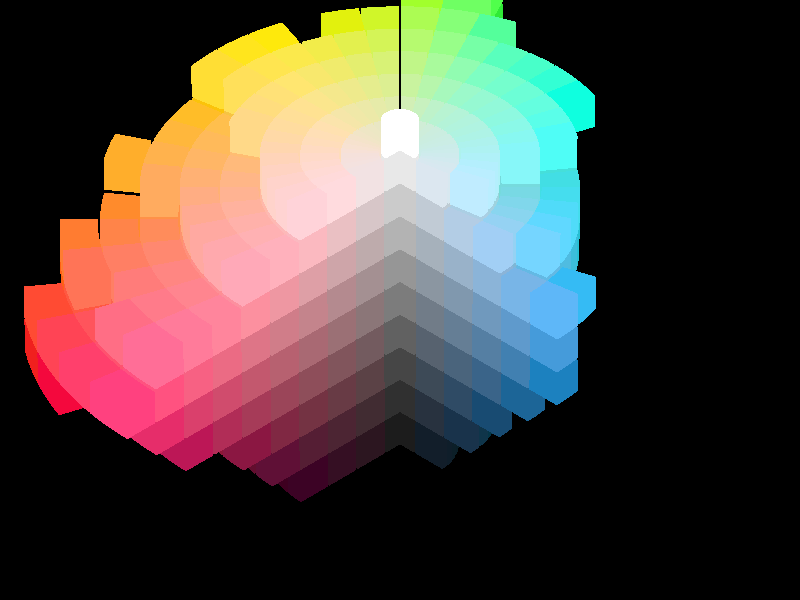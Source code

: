 // Caption: Munsell 1943 color solid cylinder
// Authors: Michael Horvath
// Version: 1.1
// Created: 2009-11-10
// Updated: 2018-08-15
// Website: http://isometricland.net
// This file is licensed under the terms of the CC-LGPL.
// http://www.gnu.org/licenses/lgpl-2.1.html


//------------------------------------------------------------------------------Includes

#version 3.7
#include "functions.inc"
#include "math.inc"


//------------------------------------------------------------------------------Scenery

global_settings
{
	assumed_gamma	1.0
	adc_bailout		0.005
	max_trace_level	50
	ambient_light	1/3
/*
	radiosity
	{
		pretrace_start	0.08
		pretrace_end	0.01
		count		50
		error_bound	0.1
		recursion_limit	1
		normal		on
		brightness	0.8
		always_sample	yes
		gray_threshold	0.8
		media		on
	}
*/
}

//background {color rgb 1/2}


light_source
{
	<-32,+32,-32,>
	color srgb	1
	rotate		y * 330
	parallel
	point_at	0
	shadowless
}

light_source
{
	<-32,+32,-32,>
	color srgb	1
	rotate		y * 090
	parallel
	point_at	0
//	shadowless
}

#local Muns_cam_view = 0;
camera
{
	#local Muns_cam_distance	= 40;	// render at 8192x8192
	#local Muns_cam_planesize	= 2;	// render at 8192x8192
	#local Muns_cam_aspectratio	= image_width/image_height;
//	orthographic
	location	-z * Muns_cam_distance
	direction	+z * Muns_cam_distance
	right		+x * Muns_cam_planesize
	up		+y * Muns_cam_planesize/Muns_cam_aspectratio
	#switch (Muns_cam_view)
		#case (0)
			rotate		+x * asind(tand(30))
			rotate		-y * 045
			rotate		+y * 180
//			translate	-(x + z)/8
		#break
		#case (1)
			rotate		+x * 090
			rotate		+y * 045
			rotate		+y * 180
		#case (2)
			rotate		+y * 045
			rotate		+y * 180
		#break
	#end
}


//------------------------------------------------------------------------------CSG objects

// h = 0 to 100
// v = 0 to 10
// c = 0 to 26

// Munsell Renotation Data, https://www.rit.edu/science/pocs/renotation
#declare Muns_coo_table = array[1625][6]
{
//   h  V   C        R        G        B
{    0, 1,  2,  0.1725,  0.0855,  0.1249},
{    0, 1,  4,  0.2066,  0.0578,  0.1353},
{    0, 1,  6,  0.2367,    0.01,  0.1465},
{  2.5, 1,  2,  0.1755,  0.0851,  0.1161},
{  2.5, 1,  4,  0.2114,  0.0561,  0.1209},
{  2.5, 1,  6,  0.2446, -0.0016,  0.1273},
{    5, 1,  2,  0.1778,  0.0849,  0.1069},
{    5, 1,  4,  0.2153,  0.0551,  0.1057},
{  7.5, 1,  2,  0.1789,  0.0853,  0.0988},
{  7.5, 1,  4,  0.2179,  0.0549,  0.0904},
{   10, 1,  2,  0.1789,  0.0863,    0.09},
{   10, 1,  4,  0.2207,  0.0546,  0.0725},
{ 12.5, 1,  2,   0.177,  0.0889,  0.0769},
{ 12.5, 1,  4,  0.2215,  0.0572,   0.041},
{ 12.5, 1,  6,   0.253,  0.0104,  0.0093},
{   15, 1,  2,  0.1728,  0.0926,  0.0615},
{ 17.5, 1,  2,  0.1676,  0.0962,  0.0495},
{   20, 1,  2,  0.1607,  0.1004,  0.0375},
{ 22.5, 1,  2,  0.1498,  0.1057,  0.0292},
{   25, 1,  2,  0.1405,  0.1095,  0.0292},
{ 27.5, 1,  2,  0.1301,   0.113,   0.035},
{   30, 1,  2,  0.1193,  0.1159,  0.0468},
{ 32.5, 1,  2,  0.1072,  0.1187,  0.0602},
{   35, 1,  2,  0.0984,  0.1204,  0.0696},
{ 37.5, 1,  2,  0.0877,  0.1221,  0.0806},
{ 37.5, 1,  4,  0.0217,  0.1353,  0.0075},
{   40, 1,  2,  0.0794,  0.1232,  0.0891},
{ 42.5, 1,  2,  0.0736,  0.1238,  0.0948},
{   45, 1,  2,  0.0686,  0.1244,  0.0995},
{ 47.5, 1,  2,  0.0637,  0.1247,  0.1045},
{   50, 1,  2,   0.059,  0.1251,  0.1093},
{ 52.5, 1,  2,  0.0531,  0.1253,  0.1164},
{   55, 1,  2,  0.0463,  0.1253,  0.1252},
{ 57.5, 1,  2,  0.0416,  0.1251,  0.1322},
{   60, 1,  2,  0.0384,  0.1245,  0.1405},
{ 62.5, 1,  2,  0.0377,  0.1238,  0.1465},
{   65, 1,  2,  0.0391,  0.1228,  0.1527},
{ 67.5, 1,  2,  0.0468,   0.121,  0.1582},
{   70, 1,  2,  0.0569,  0.1188,   0.163},
{ 72.5, 1,  2,  0.0707,  0.1158,  0.1664},
{   75, 1,  2,  0.0844,  0.1126,  0.1684},
{   75, 1,  4,  0.0437,   0.112,  0.2117},
{ 77.5, 1,  2,   0.104,  0.1072,  0.1699},
{ 77.5, 1,  4,  0.0952,  0.1013,  0.2116},
{ 77.5, 1,  6,  0.0881,  0.0915,  0.2552},
{ 77.5, 1,  8,    0.09,  0.0762,  0.2951},
{ 77.5, 1, 10,   0.098,  0.0549,  0.3295},
{ 77.5, 1, 12,  0.1097,   0.019,  0.3624},
{   80, 1,  2,  0.1208,  0.1018,  0.1694},
{   80, 1,  4,  0.1275,  0.0913,  0.2068},
{   80, 1,  6,  0.1358,  0.0765,  0.2443},
{   80, 1,  8,   0.146,  0.0574,   0.276},
{   80, 1, 10,  0.1594,  0.0239,  0.3083},
{ 82.5, 1,  2,  0.1331,  0.0978,  0.1659},
{ 82.5, 1,  4,  0.1481,  0.0838,   0.199},
{ 82.5, 1,  6,  0.1638,  0.0652,  0.2294},
{ 82.5, 1,  8,   0.181,  0.0355,  0.2599},
{   85, 1,  2,  0.1429,  0.0946,  0.1613},
{   85, 1,  4,  0.1627,  0.0777,  0.1912},
{   85, 1,  6,  0.1814,  0.0556,  0.2182},
{   85, 1,  8,  0.2011,  0.0168,   0.246},
{ 87.5, 1,  2,  0.1491,  0.0924,  0.1575},
{ 87.5, 1,  4,  0.1716,  0.0737,  0.1849},
{ 87.5, 1,  6,  0.1923,  0.0487,  0.2098},
{   90, 1,  2,  0.1548,  0.0904,  0.1529},
{   90, 1,  4,  0.1792,  0.0704,  0.1778},
{   90, 1,  6,  0.2019,  0.0418,  0.2016},
{ 92.5, 1,  2,  0.1599,  0.0888,  0.1474},
{ 92.5, 1,  4,   0.187,  0.0665,  0.1701},
{ 92.5, 1,  6,   0.211,  0.0346,  0.1912},
{   95, 1,  2,  0.1651,  0.0873,  0.1397},
{   95, 1,  4,  0.1952,  0.0626,  0.1587},
{   95, 1,  6,  0.2212,  0.0258,  0.1769},
{ 97.5, 1,  2,  0.1691,  0.0862,  0.1329},
{ 97.5, 1,  4,  0.2015,  0.0598,  0.1476},
{ 97.5, 1,  6,  0.2299,  0.0169,  0.1622},
{    0, 2,  2,   0.255,  0.1707,  0.1957},
{    0, 2,  4,  0.2973,  0.1466,  0.1994},
{    0, 2,  6,  0.3351,   0.116,  0.2038},
{    0, 2,  8,  0.3745,  0.0635,  0.2105},
{  2.5, 2,  2,  0.2573,  0.1706,  0.1873},
{  2.5, 2,  4,  0.3022,  0.1456,  0.1839},
{  2.5, 2,  6,  0.3415,  0.1138,   0.182},
{  2.5, 2,  8,  0.3831,  0.0565,  0.1817},
{    5, 2,  2,   0.259,  0.1708,  0.1789},
{    5, 2,  4,  0.3053,  0.1457,  0.1677},
{    5, 2,  6,  0.3455,  0.1138,  0.1579},
{    5, 2,  8,  0.3887,  0.0543,  0.1479},
{  7.5, 2,  2,  0.2595,  0.1714,  0.1717},
{  7.5, 2,  4,  0.3069,  0.1466,  0.1513},
{  7.5, 2,  6,  0.3467,  0.1161,  0.1323},
{  7.5, 2,  8,  0.3876,  0.0642,  0.1131},
{   10, 2,  2,  0.2586,  0.1728,  0.1628},
{   10, 2,  4,  0.3064,  0.1489,  0.1329},
{   10, 2,  6,  0.3457,  0.1202,  0.1037},
{   10, 2,  8,  0.3857,  0.0734,   0.072},
{ 12.5, 2,  2,  0.2562,  0.1747,  0.1547},
{ 12.5, 2,  4,  0.3029,  0.1529,  0.1136},
{ 12.5, 2,  6,  0.3402,  0.1281,  0.0684},
{   15, 2,  2,  0.2516,  0.1776,  0.1457},
{   15, 2,  4,  0.2941,    0.16,  0.0908},
{   15, 2,  6,  0.3278,  0.1409,  0.0038},
{ 17.5, 2,  2,  0.2455,   0.181,  0.1372},
{ 17.5, 2,  4,  0.2824,  0.1678,  0.0695},
{   20, 2,  2,  0.2383,  0.1844,  0.1309},
{   20, 2,  4,  0.2707,  0.1746,  0.0499},
{ 22.5, 2,  2,  0.2288,  0.1885,  0.1258},
{ 22.5, 2,  4,  0.2563,   0.182,  0.0267},
{   25, 2,  2,  0.2199,  0.1918,  0.1247},
{   25, 2,  4,  0.2422,  0.1883,  0.0075},
{ 27.5, 2,  2,  0.2101,  0.1949,  0.1271},
{ 27.5, 2,  4,  0.2257,  0.1947, -0.0014},
{   30, 2,  2,  0.2008,  0.1975,  0.1317},
{   30, 2,  4,  0.2073,  0.2006,   0.016},
{ 32.5, 2,  2,  0.1897,  0.2002,  0.1396},
{ 32.5, 2,  4,  0.1843,  0.2065,  0.0472},
{   35, 2,  2,  0.1812,   0.202,  0.1475},
{   35, 2,  4,  0.1612,  0.2112,  0.0738},
{ 37.5, 2,  2,    0.17,   0.204,  0.1584},
{ 37.5, 2,  4,  0.1332,  0.2155,  0.1028},
{ 37.5, 2,  6,  0.0827,  0.2254,  0.0283},
{   40, 2,  2,  0.1622,  0.2052,  0.1661},
{   40, 2,  4,  0.1081,  0.2183,  0.1266},
{   40, 2,  6,  0.0134,  0.2289,  0.0848},
{ 42.5, 2,  2,  0.1546,  0.2062,  0.1738},
{ 42.5, 2,  4,  0.0831,    0.22,   0.149},
{   45, 2,  2,  0.1498,  0.2067,  0.1794},
{   45, 2,  4,   0.066,  0.2208,  0.1623},
{ 47.5, 2,  2,  0.1459,  0.2071,  0.1842},
{ 47.5, 2,  4,  0.0495,  0.2213,   0.174},
{   50, 2,  2,  0.1424,  0.2073,  0.1897},
{   50, 2,  4,  0.0282,  0.2216,  0.1861},
{ 52.5, 2,  2,  0.1384,  0.2074,  0.1961},
{ 52.5, 2,  4, -0.0009,  0.2215,  0.2006},
{   55, 2,  2,  0.1339,  0.2074,  0.2047},
{ 57.5, 2,  2,  0.1316,  0.2071,  0.2115},
{   60, 2,  2,  0.1302,  0.2065,  0.2191},
{ 62.5, 2,  2,  0.1306,  0.2057,  0.2251},
{   65, 2,  2,  0.1324,  0.2046,  0.2307},
{ 67.5, 2,  2,  0.1362,  0.2031,  0.2369},
{ 67.5, 2,  4,  0.0173,  0.2104,  0.2834},
{   70, 2,  2,  0.1452,  0.2005,  0.2424},
{   70, 2,  4,  0.0605,  0.2062,  0.2906},
{ 72.5, 2,  2,   0.156,  0.1977,  0.2455},
{ 72.5, 2,  4,  0.0995,  0.2007,  0.2953},
{   75, 2,  2,  0.1686,  0.1941,  0.2485},
{   75, 2,  4,   0.132,  0.1945,  0.2983},
{   75, 2,  6,  0.0665,  0.1944,    0.35},
{ 77.5, 2,  2,  0.1844,  0.1896,    0.25},
{ 77.5, 2,  4,   0.173,  0.1846,  0.2986},
{ 77.5, 2,  6,  0.1609,  0.1779,   0.346},
{ 77.5, 2,  8,  0.1475,   0.169,  0.3935},
{ 77.5, 2, 10,  0.1415,  0.1556,  0.4395},
{ 77.5, 2, 12,  0.1436,  0.1396,  0.4777},
{ 77.5, 2, 14,  0.1501,  0.1177,   0.516},
{ 77.5, 2, 16,  0.1617,   0.086,  0.5536},
{ 77.5, 2, 18,  0.1741,  0.0325,  0.5907},
{   80, 2,  2,  0.1996,  0.1851,  0.2487},
{   80, 2,  4,  0.2049,  0.1757,  0.2922},
{   80, 2,  6,  0.2109,  0.1646,  0.3328},
{   80, 2,  8,  0.2177,  0.1497,  0.3765},
{   80, 2, 10,  0.2289,  0.1299,  0.4164},
{   80, 2, 12,   0.241,  0.1064,  0.4504},
{   80, 2, 14,  0.2551,  0.0702,  0.4863},
{ 82.5, 2,  2,  0.2108,  0.1818,  0.2449},
{ 82.5, 2,  4,  0.2254,  0.1696,  0.2831},
{ 82.5, 2,  6,  0.2403,  0.1557,  0.3169},
{ 82.5, 2,  8,  0.2597,   0.134,  0.3563},
{ 82.5, 2, 10,  0.2775,   0.108,  0.3912},
{ 82.5, 2, 12,  0.2965,  0.0696,  0.4253},
{   85, 2,  2,  0.2207,   0.179,  0.2398},
{   85, 2,  4,  0.2416,  0.1645,  0.2736},
{   85, 2,  6,  0.2607,  0.1484,  0.3034},
{   85, 2,  8,  0.2854,  0.1219,  0.3399},
{   85, 2, 10,  0.3071,  0.0897,  0.3712},
{   85, 2, 12,  0.3292,  0.0334,   0.403},
{ 87.5, 2,  2,  0.2287,  0.1767,  0.2343},
{ 87.5, 2,  4,   0.254,  0.1604,  0.2639},
{ 87.5, 2,  6,  0.2769,  0.1418,  0.2911},
{ 87.5, 2,  8,   0.305,  0.1113,  0.3241},
{ 87.5, 2, 10,  0.3302,    0.07,  0.3537},
{   90, 2,  2,  0.2359,  0.1747,  0.2281},
{   90, 2,  4,  0.2645,   0.157,  0.2533},
{   90, 2,  6,  0.2912,  0.1355,  0.2779},
{   90, 2,  8,  0.3222,  0.1007,  0.3076},
{   90, 2, 10,  0.3494,  0.0505,  0.3333},
{ 92.5, 2,  2,  0.2442,  0.1724,  0.2194},
{ 92.5, 2,  4,  0.2763,  0.1532,   0.238},
{ 92.5, 2,  6,   0.307,  0.1288,  0.2572},
{ 92.5, 2,  8,  0.3423,  0.0873,  0.2811},
{ 92.5, 2, 10,   0.373,  0.0126,  0.3028},
{   95, 2,  2,  0.2495,  0.1713,  0.2103},
{   95, 2,  4,  0.2854,  0.1503,  0.2238},
{   95, 2,  6,  0.3186,  0.1237,  0.2383},
{   95, 2,  8,  0.3561,  0.0773,  0.2569},
{ 97.5, 2,  2,  0.2526,  0.1708,   0.203},
{ 97.5, 2,  4,  0.2918,  0.1482,  0.2121},
{ 97.5, 2,  6,  0.3272,  0.1197,  0.2216},
{ 97.5, 2,  8,  0.3659,  0.0703,  0.2341},
{    0, 3,  2,  0.3555,  0.2588,  0.2752},
{    0, 3,  4,  0.4096,   0.232,   0.269},
{    0, 3,  6,  0.4561,  0.2008,  0.2646},
{    0, 3,  8,  0.5028,  0.1565,  0.2616},
{    0, 3, 10,  0.5452,   0.091,  0.2601},
{  2.5, 3,  2,  0.3581,  0.2587,   0.266},
{  2.5, 3,  4,  0.4139,  0.2316,  0.2515},
{  2.5, 3,  6,  0.4604,   0.201,  0.2391},
{  2.5, 3,  8,  0.5082,  0.1564,  0.2266},
{  2.5, 3, 10,  0.5519,  0.0889,   0.217},
{    5, 3,  2,  0.3594,  0.2591,  0.2576},
{    5, 3,  4,  0.4167,  0.2321,  0.2334},
{    5, 3,  6,  0.4623,  0.2029,  0.2118},
{    5, 3,  8,  0.5089,  0.1612,   0.189},
{    5, 3, 10,  0.5531,  0.0972,  0.1692},
{  7.5, 3,  2,  0.3598,  0.2598,  0.2498},
{  7.5, 3,  4,   0.416,  0.2342,  0.2171},
{  7.5, 3,  6,  0.4617,   0.206,  0.1869},
{  7.5, 3,  8,  0.5063,  0.1682,  0.1535},
{  7.5, 3, 10,  0.5481,  0.1142,  0.1191},
{   10, 3,  2,  0.3585,  0.2612,  0.2415},
{   10, 3,  4,  0.4131,  0.2374,   0.202},
{   10, 3,  6,  0.4583,  0.2109,  0.1621},
{   10, 3,  8,  0.5008,  0.1771,  0.1171},
{   10, 3, 10,   0.539,  0.1335,  0.0658},
{ 12.5, 3,  2,  0.3553,  0.2634,  0.2326},
{ 12.5, 3,  4,  0.4054,  0.2433,  0.1833},
{ 12.5, 3,  6,  0.4478,   0.221,  0.1272},
{ 12.5, 3,  8,  0.4819,   0.198,  0.0563},
{   15, 3,  2,  0.3498,  0.2666,  0.2237},
{   15, 3,  4,  0.3947,  0.2503,  0.1663},
{   15, 3,  6,  0.4318,  0.2332,  0.0964},
{ 17.5, 3,  2,  0.3438,  0.2697,  0.2166},
{ 17.5, 3,  4,  0.3833,  0.2571,  0.1499},
{ 17.5, 3,  6,  0.4135,  0.2452,  0.0666},
{   20, 3,  2,  0.3343,  0.2739,  0.2101},
{   20, 3,  4,  0.3684,  0.2648,  0.1355},
{   20, 3,  6,  0.3941,  0.2564,    0.03},
{ 22.5, 3,  2,  0.3234,  0.2783,  0.2057},
{ 22.5, 3,  4,  0.3517,  0.2726,  0.1233},
{   25, 3,  2,  0.3126,  0.2822,   0.204},
{   25, 3,  4,  0.3351,  0.2794,  0.1163},
{ 27.5, 3,  2,   0.303,  0.2854,  0.2041},
{ 27.5, 3,  4,  0.3177,  0.2857,  0.1132},
{   30, 3,  2,   0.292,  0.2886,  0.2068},
{   30, 3,  4,  0.2993,  0.2917,  0.1144},
{ 32.5, 3,  2,  0.2797,  0.2918,  0.2136},
{ 32.5, 3,  4,  0.2751,  0.2983,  0.1248},
{   35, 3,  2,  0.2692,  0.2941,  0.2215},
{   35, 3,  4,  0.2506,  0.3037,  0.1447},
{   35, 3,  6,  0.2322,  0.3111,  0.0428},
{ 37.5, 3,  2,  0.2543,  0.2968,  0.2355},
{ 37.5, 3,  4,  0.2178,  0.3094,  0.1739},
{ 37.5, 3,  6,  0.1784,  0.3195,  0.1042},
{   40, 3,  2,  0.2442,  0.2984,  0.2454},
{   40, 3,  4,  0.1914,  0.3127,  0.1991},
{   40, 3,  6,  0.1248,  0.3246,  0.1504},
{ 42.5, 3,  2,   0.235,  0.2996,  0.2563},
{ 42.5, 3,  4,  0.1616,  0.3155,  0.2267},
{ 42.5, 3,  6,  0.0252,  0.3287,  0.1995},
{   45, 3,  2,  0.2282,  0.3004,  0.2645},
{   45, 3,  4,  0.1412,  0.3169,  0.2434},
{ 47.5, 3,  2,  0.2237,  0.3007,  0.2707},
{ 47.5, 3,  4,  0.1243,  0.3177,  0.2569},
{   50, 3,  2,  0.2193,   0.301,  0.2775},
{   50, 3,  4,  0.1059,  0.3182,  0.2719},
{ 52.5, 3,  2,   0.216,  0.3009,  0.2855},
{ 52.5, 3,  4,  0.0884,  0.3181,  0.2888},
{   55, 3,  2,  0.2111,  0.3008,  0.2952},
{   55, 3,  4,  0.0686,  0.3174,  0.3095},
{ 57.5, 3,  2,  0.2085,  0.3004,  0.3038},
{ 57.5, 3,  4,  0.0528,  0.3164,  0.3274},
{   60, 3,  2,  0.2065,  0.2999,  0.3122},
{   60, 3,  4,  0.0506,  0.3144,  0.3449},
{ 62.5, 3,  2,  0.2079,  0.2987,  0.3198},
{ 62.5, 3,  4,  0.0555,  0.3121,  0.3609},
{   65, 3,  2,  0.2101,  0.2974,  0.3269},
{   65, 3,  4,    0.08,  0.3087,  0.3741},
{ 67.5, 3,  2,  0.2171,  0.2951,  0.3335},
{ 67.5, 3,  4,  0.1152,  0.3041,  0.3843},
{   70, 3,  2,  0.2272,  0.2922,  0.3389},
{   70, 3,  4,  0.1495,  0.2989,   0.391},
{ 72.5, 3,  2,    0.24,  0.2887,  0.3426},
{ 72.5, 3,  4,   0.185,  0.2924,  0.3962},
{ 72.5, 3,  6,   0.096,  0.2957,  0.4475},
{   75, 3,  2,  0.2544,  0.2848,  0.3449},
{   75, 3,  4,  0.2178,  0.2855,  0.3988},
{   75, 3,  6,  0.1654,  0.2862,  0.4511},
{   75, 3,  8,  0.0835,  0.2864,  0.4997},
{ 77.5, 3,  2,  0.2727,  0.2796,  0.3458},
{ 77.5, 3,  4,  0.2586,  0.2752,  0.3995},
{ 77.5, 3,  6,  0.2437,  0.2697,  0.4506},
{ 77.5, 3,  8,  0.2292,  0.2631,  0.4976},
{ 77.5, 3, 10,  0.2118,  0.2548,  0.5467},
{ 77.5, 3, 12,  0.2004,  0.2437,  0.5926},
{ 77.5, 3, 14,  0.1952,   0.228,  0.6405},
{ 77.5, 3, 16,  0.1956,  0.2077,  0.6877},
{ 77.5, 3, 18,  0.2019,  0.1857,  0.7264},
{ 77.5, 3, 20,  0.2082,  0.1609,  0.7619},
{ 77.5, 3, 22,    0.22,    0.12,  0.8039},
{ 77.5, 3, 24,   0.233,  0.0536,  0.8438},
{   80, 3,  2,  0.2886,  0.2748,  0.3451},
{   80, 3,  4,  0.2917,  0.2659,  0.3943},
{   80, 3,  6,  0.2961,  0.2556,    0.44},
{   80, 3,  8,  0.3016,  0.2433,  0.4842},
{   80, 3, 10,  0.3088,  0.2276,  0.5302},
{   80, 3, 12,  0.3171,  0.2114,  0.5677},
{   80, 3, 14,  0.3298,  0.1877,  0.6101},
{   80, 3, 16,   0.344,  0.1574,   0.651},
{   80, 3, 18,  0.3584,  0.1216,  0.6853},
{   80, 3, 20,  0.3733,   0.064,  0.7207},
{ 82.5, 3,  2,  0.3016,  0.2711,   0.341},
{ 82.5, 3,  4,  0.3164,  0.2585,  0.3864},
{ 82.5, 3,  6,  0.3314,  0.2444,  0.4271},
{ 82.5, 3,  8,  0.3486,  0.2275,  0.4655},
{ 82.5, 3, 10,  0.3678,  0.2056,  0.5052},
{ 82.5, 3, 12,  0.3852,  0.1819,  0.5396},
{ 82.5, 3, 14,  0.4052,  0.1478,   0.578},
{ 82.5, 3, 16,  0.4246,  0.1017,  0.6136},
{ 82.5, 3, 18,  0.4433,  0.0138,  0.6465},
{   85, 3,  2,  0.3129,  0.2679,  0.3359},
{   85, 3,  4,  0.3367,  0.2522,  0.3755},
{   85, 3,  6,  0.3584,  0.2354,  0.4111},
{   85, 3,  8,  0.3811,  0.2147,  0.4469},
{   85, 3, 10,  0.4046,  0.1884,  0.4834},
{   85, 3, 12,  0.4284,  0.1554,  0.5174},
{   85, 3, 14,  0.4505,  0.1123,  0.5499},
{   85, 3, 16,  0.4729,  0.0329,   0.582},
{ 87.5, 3,  2,   0.324,  0.2649,  0.3279},
{ 87.5, 3,  4,  0.3542,  0.2468,  0.3622},
{ 87.5, 3,  6,  0.3817,  0.2269,  0.3937},
{ 87.5, 3,  8,  0.4101,  0.2013,  0.4272},
{ 87.5, 3, 10,  0.4365,  0.1712,  0.4581},
{ 87.5, 3, 12,  0.4645,  0.1277,  0.4908},
{ 87.5, 3, 14,  0.4908,  0.0601,  0.5206},
{   90, 3,  2,   0.332,   0.263,  0.3191},
{   90, 3,  4,  0.3688,  0.2423,  0.3483},
{   90, 3,  6,  0.4004,  0.2199,  0.3749},
{   90, 3,  8,  0.4339,  0.1899,  0.4038},
{   90, 3, 10,  0.4647,   0.153,  0.4315},
{   90, 3, 12,  0.4965,  0.0953,  0.4604},
{ 92.5, 3,  2,  0.3403,  0.2613,  0.3074},
{ 92.5, 3,  4,  0.3839,  0.2378,  0.3282},
{ 92.5, 3,  6,   0.421,  0.2122,  0.3476},
{ 92.5, 3,  8,  0.4586,  0.1782,  0.3681},
{ 92.5, 3, 10,   0.495,  0.1315,  0.3896},
{ 92.5, 3, 12,  0.5292,   0.053,  0.4101},
{   95, 3,  2,  0.3466,  0.2602,   0.295},
{   95, 3,  4,  0.3961,  0.2344,   0.307},
{   95, 3,  6,  0.4378,  0.2058,  0.3189},
{   95, 3,  8,  0.4786,  0.1676,  0.3327},
{   95, 3, 10,  0.5165,   0.115,  0.3469},
{ 97.5, 3,  2,  0.3517,  0.2592,  0.2853},
{ 97.5, 3,  4,  0.4038,  0.2328,  0.2884},
{ 97.5, 3,  6,  0.4483,  0.2024,  0.2928},
{ 97.5, 3,  8,  0.4924,  0.1607,   0.299},
{ 97.5, 3, 10,  0.5315,  0.1035,  0.3056},
{    0, 4,  2,  0.4496,  0.3584,  0.3709},
{    0, 4,  4,  0.5071,  0.3336,  0.3623},
{    0, 4,  6,  0.5582,  0.3057,  0.3548},
{    0, 4,  8,  0.6075,  0.2713,  0.3484},
{    0, 4, 10,  0.6497,  0.2332,  0.3436},
{    0, 4, 12,  0.6947,  0.1768,  0.3396},
{    0, 4, 14,  0.7358,  0.0887,  0.3375},
{  2.5, 4,  2,  0.4521,  0.3584,  0.3628},
{  2.5, 4,  4,   0.511,  0.3336,   0.346},
{  2.5, 4,  6,  0.5636,  0.3053,  0.3306},
{  2.5, 4,  8,  0.6131,  0.2712,   0.316},
{  2.5, 4, 10,  0.6573,  0.2316,  0.3033},
{  2.5, 4, 12,  0.7005,  0.1779,  0.2912},
{  2.5, 4, 14,  0.7446,  0.0823,  0.2803},
{    5, 4,  2,  0.4543,  0.3585,  0.3538},
{    5, 4,  4,  0.5156,  0.3334,  0.3266},
{    5, 4,  6,  0.5674,  0.3062,  0.3011},
{    5, 4,  8,   0.617,   0.273,  0.2752},
{    5, 4, 10,  0.6603,  0.2353,  0.2514},
{    5, 4, 12,  0.7018,  0.1864,  0.2274},
{    5, 4, 14,  0.7455,  0.1022,  0.2031},
{  7.5, 4,  2,  0.4552,  0.3588,  0.3475},
{  7.5, 4,  4,  0.5173,   0.334,  0.3119},
{  7.5, 4,  6,  0.5687,  0.3078,  0.2776},
{  7.5, 4,  8,  0.6172,  0.2763,  0.2406},
{  7.5, 4, 10,   0.659,  0.2415,   0.206},
{  7.5, 4, 12,  0.6988,  0.1974,  0.1696},
{  7.5, 4, 14,  0.7382,  0.1324,  0.1287},
{   10, 4,  2,  0.4559,  0.3595,  0.3377},
{   10, 4,  4,   0.517,  0.3362,  0.2916},
{   10, 4,  6,  0.5653,  0.3127,  0.2465},
{   10, 4,  8,  0.6106,  0.2852,   0.197},
{   10, 4, 10,  0.6508,  0.2542,  0.1431},
{   10, 4, 12,  0.6857,  0.2204,  0.0697},
{ 12.5, 4,  2,  0.4546,  0.3612,  0.3261},
{ 12.5, 4,  4,  0.5117,  0.3407,  0.2709},
{ 12.5, 4,  6,  0.5559,  0.3209,  0.2154},
{ 12.5, 4,  8,  0.5953,  0.2993,  0.1509},
{ 12.5, 4, 10,   0.627,  0.2787,  0.0607},
{   15, 4,  2,  0.4507,  0.3638,  0.3152},
{   15, 4,  4,  0.5032,  0.3465,  0.2493},
{   15, 4,  6,  0.5417,   0.331,  0.1841},
{   15, 4,  8,  0.5737,  0.3156,  0.1064},
{ 17.5, 4,  2,  0.4458,  0.3664,  0.3069},
{ 17.5, 4,  4,  0.4929,  0.3526,  0.2304},
{ 17.5, 4,  6,  0.5259,  0.3409,  0.1562},
{ 17.5, 4,  8,  0.5509,  0.3306,  0.0533},
{   20, 4,  2,  0.4364,  0.3709,  0.2965},
{   20, 4,  4,   0.477,  0.3607,  0.2133},
{   20, 4,  6,  0.5049,  0.3523,  0.1279},
{ 22.5, 4,  2,  0.4254,  0.3753,  0.2904},
{ 22.5, 4,  4,  0.4584,  0.3691,  0.2001},
{ 22.5, 4,  6,  0.4806,   0.364,  0.1027},
{   25, 4,  2,  0.4135,  0.3796,  0.2875},
{   25, 4,  4,   0.439,  0.3769,  0.1907},
{   25, 4,  6,  0.4566,  0.3742,   0.081},
{ 27.5, 4,  2,  0.4027,  0.3831,  0.2874},
{ 27.5, 4,  4,  0.4194,   0.384,  0.1867},
{ 27.5, 4,  6,  0.4308,  0.3839,  0.0679},
{   30, 4,  2,  0.3836,  0.3886,  0.2934},
{   30, 4,  4,   0.399,  0.3904,  0.1898},
{   30, 4,  6,  0.4042,  0.3927,  0.0673},
{ 32.5, 4,  2,  0.3764,  0.3902,  0.2997},
{ 32.5, 4,  4,  0.3731,  0.3974,  0.2023},
{ 32.5, 4,  6,  0.3685,  0.4026,   0.092},
{   35, 4,  2,   0.366,  0.3925,  0.3071},
{   35, 4,  4,  0.3484,   0.403,  0.2211},
{   35, 4,  6,    0.33,  0.4113,  0.1266},
{ 37.5, 4,  2,  0.3483,  0.3959,  0.3231},
{ 37.5, 4,  4,  0.3112,  0.4098,  0.2538},
{ 37.5, 4,  6,  0.2714,  0.4214,  0.1786},
{ 37.5, 4,  8,  0.2257,  0.4315,  0.0757},
{   40, 4,  2,  0.3378,  0.3976,  0.3336},
{   40, 4,  4,  0.2849,  0.4133,  0.2808},
{   40, 4,  6,  0.2199,  0.4274,  0.2231},
{   40, 4,  8,  0.1324,  0.4393,  0.1622},
{ 42.5, 4,  2,  0.3247,  0.3994,  0.3483},
{ 42.5, 4,  4,   0.252,  0.4167,  0.3147},
{ 42.5, 4,  6,  0.1419,  0.4327,  0.2806},
{   45, 4,  2,   0.318,  0.4001,  0.3573},
{   45, 4,  4,  0.2326,  0.4182,  0.3337},
{   45, 4,  6,  0.0926,  0.4339,  0.3128},
{ 47.5, 4,  2,  0.3135,  0.4004,  0.3649},
{ 47.5, 4,  4,  0.2191,  0.4189,  0.3493},
{ 47.5, 4,  6,  0.0213,  0.4348,   0.337},
{   50, 4,  2,  0.3088,  0.4007,  0.3722},
{   50, 4,  4,   0.206,  0.4192,  0.3649},
{ 52.5, 4,  2,  0.3052,  0.4006,  0.3811},
{ 52.5, 4,  4,  0.1931,  0.4191,   0.383},
{   55, 4,  2,  0.3018,  0.4003,  0.3908},
{   55, 4,  4,  0.1837,  0.4181,  0.4035},
{ 57.5, 4,  2,  0.2997,  0.3998,  0.3999},
{ 57.5, 4,  4,  0.1804,  0.4166,  0.4212},
{   60, 4,  2,  0.3003,  0.3987,  0.4083},
{   60, 4,  4,  0.1801,  0.4146,  0.4391},
{ 62.5, 4,  2,  0.3037,  0.3971,  0.4157},
{ 62.5, 4,  4,  0.1888,  0.4116,   0.455},
{   65, 4,  2,  0.3088,  0.3953,  0.4218},
{   65, 4,  4,  0.2075,  0.4077,  0.4671},
{ 67.5, 4,  2,  0.3179,  0.3926,  0.4272},
{ 67.5, 4,  4,  0.2334,  0.4026,  0.4769},
{ 67.5, 4,  6,  0.0953,  0.4105,  0.5248},
{   70, 4,  2,  0.3287,  0.3895,  0.4311},
{   70, 4,  4,  0.2605,  0.3971,   0.483},
{   70, 4,  6,  0.1653,  0.4035,  0.5323},
{ 72.5, 4,  2,  0.3413,  0.3859,  0.4342},
{ 72.5, 4,  4,  0.2911,  0.3904,  0.4877},
{ 72.5, 4,  6,   0.228,  0.3941,  0.5392},
{ 72.5, 4,  8,  0.1117,   0.398,   0.594},
{   75, 4,  2,   0.355,  0.3819,  0.4371},
{   75, 4,  4,  0.3227,  0.3829,  0.4897},
{   75, 4,  6,  0.2792,  0.3844,  0.5422},
{   75, 4,  8,  0.2172,  0.3856,  0.5974},
{   75, 4, 10,  0.1265,  0.3862,  0.6481},
{ 77.5, 4,  2,  0.3697,  0.3776,   0.438},
{ 77.5, 4,  4,  0.3569,  0.3739,    0.49},
{ 77.5, 4,  6,  0.3411,  0.3698,  0.5411},
{ 77.5, 4,  8,  0.3239,  0.3646,  0.5932},
{ 77.5, 4, 10,  0.3036,  0.3587,  0.6442},
{ 77.5, 4, 12,  0.2826,  0.3518,  0.6931},
{ 77.5, 4, 14,  0.2654,  0.3425,  0.7413},
{ 77.5, 4, 16,  0.2526,  0.3295,  0.7924},
{ 77.5, 4, 18,   0.244,  0.3136,  0.8422},
{ 77.5, 4, 20,  0.2389,  0.2919,  0.8973},
{ 77.5, 4, 22,  0.2416,  0.2729,  0.9352},
{ 77.5, 4, 24,  0.2461,   0.247,  0.9789},
{ 77.5, 4, 26,   0.253,  0.2141,       1},
{   80, 4,  2,   0.384,  0.3733,  0.4376},
{   80, 4,  4,  0.3862,  0.3656,  0.4859},
{   80, 4,  6,  0.3882,  0.3568,  0.5345},
{   80, 4,  8,  0.3908,  0.3468,  0.5811},
{   80, 4, 10,  0.3934,  0.3354,  0.6274},
{   80, 4, 12,  0.3987,  0.3217,   0.673},
{   80, 4, 14,  0.4047,   0.306,  0.7176},
{   80, 4, 16,  0.4173,  0.2863,  0.7584},
{   80, 4, 18,  0.4281,  0.2643,  0.7997},
{   80, 4, 20,  0.4427,  0.2335,  0.8453},
{   80, 4, 22,   0.455,  0.2052,  0.8783},
{   80, 4, 24,  0.4692,  0.1641,   0.916},
{   80, 4, 26,  0.4872,  0.0892,  0.9588},
{ 82.5, 4,  2,  0.3956,    0.37,  0.4346},
{ 82.5, 4,  4,  0.4093,  0.3588,  0.4799},
{ 82.5, 4,  6,  0.4221,  0.3471,  0.5212},
{ 82.5, 4,  8,  0.4374,  0.3329,  0.5623},
{ 82.5, 4, 10,  0.4538,  0.3166,  0.6021},
{ 82.5, 4, 12,  0.4718,  0.2968,  0.6431},
{ 82.5, 4, 14,  0.4892,  0.2751,  0.6811},
{ 82.5, 4, 16,  0.5085,   0.248,  0.7196},
{ 82.5, 4, 18,  0.5287,  0.2143,  0.7581},
{ 82.5, 4, 20,  0.5491,  0.1693,  0.7977},
{ 82.5, 4, 22,   0.566,  0.1184,  0.8282},
{   85, 4,  2,  0.4068,   0.367,  0.4291},
{   85, 4,  4,  0.4287,  0.3532,  0.4696},
{   85, 4,  6,  0.4493,  0.3388,  0.5065},
{   85, 4,  8,  0.4706,  0.3221,  0.5427},
{   85, 4, 10,  0.4937,  0.3019,  0.5794},
{   85, 4, 12,  0.5162,  0.2792,  0.6145},
{   85, 4, 14,  0.5403,  0.2509,  0.6502},
{   85, 4, 16,   0.566,  0.2138,  0.6876},
{   85, 4, 18,  0.5884,  0.1713,  0.7207},
{   85, 4, 20,  0.6128,  0.1024,  0.7557},
{ 87.5, 4,  2,  0.4177,  0.3643,  0.4208},
{ 87.5, 4,  4,  0.4483,  0.3478,  0.4548},
{ 87.5, 4,  6,  0.4772,  0.3298,  0.4866},
{ 87.5, 4,  8,  0.5054,  0.3093,  0.5183},
{ 87.5, 4, 10,  0.5328,   0.286,  0.5492},
{ 87.5, 4, 12,    0.56,  0.2585,  0.5802},
{ 87.5, 4, 14,  0.5892,  0.2222,  0.6131},
{ 87.5, 4, 16,  0.6184,  0.1745,  0.6452},
{ 87.5, 4, 18,  0.6461,  0.1038,  0.6773},
{   90, 4,  2,  0.4264,  0.3624,  0.4114},
{   90, 4,  4,  0.4651,  0.3431,   0.439},
{   90, 4,  6,  0.5004,  0.3219,  0.4657},
{   90, 4,  8,   0.534,   0.298,   0.492},
{   90, 4, 10,  0.5654,  0.2711,  0.5175},
{   90, 4, 12,  0.5975,  0.2377,  0.5436},
{   90, 4, 14,  0.6292,  0.1948,  0.5703},
{   90, 4, 16,  0.6588,  0.1384,   0.595},
{ 92.5, 4,  2,  0.4339,  0.3609,  0.4013},
{ 92.5, 4,  4,  0.4784,  0.3398,  0.4202},
{ 92.5, 4,  6,  0.5214,   0.315,    0.44},
{ 92.5, 4,  8,  0.5609,  0.2871,  0.4591},
{ 92.5, 4, 10,  0.5958,  0.2567,  0.4773},
{ 92.5, 4, 12,  0.6327,  0.2159,  0.4971},
{ 92.5, 4, 14,  0.6666,  0.1645,  0.5161},
{ 92.5, 4, 16,     0.7,  0.0796,  0.5353},
{   95, 4,  2,  0.4417,  0.3594,  0.3892},
{   95, 4,  4,  0.4919,  0.3366,  0.3979},
{   95, 4,  6,  0.5405,  0.3091,  0.4073},
{   95, 4,  8,  0.5849,  0.2776,  0.4175},
{   95, 4, 10,  0.6209,  0.2456,  0.4272},
{   95, 4, 12,  0.6627,  0.1967,  0.4391},
{   95, 4, 14,  0.6995,  0.1326,  0.4507},
{ 97.5, 4,  2,  0.4467,  0.3586,  0.3793},
{ 97.5, 4,  4,  0.5005,  0.3349,  0.3788},
{ 97.5, 4,  6,  0.5512,  0.3067,  0.3793},
{ 97.5, 4,  8,  0.5983,  0.2735,  0.3815},
{ 97.5, 4, 10,  0.6382,  0.2374,  0.3845},
{ 97.5, 4, 12,  0.6802,  0.1863,  0.3892},
{ 97.5, 4, 14,  0.7199,  0.1096,  0.3941},
{    0, 5,  2,  0.5434,  0.4626,  0.4712},
{    0, 5,  4,  0.6059,  0.4383,  0.4597},
{    0, 5,  6,  0.6631,  0.4109,  0.4495},
{    0, 5,  8,  0.7169,  0.3793,  0.4401},
{    0, 5, 10,  0.7641,  0.3453,  0.4329},
{    0, 5, 12,  0.8151,  0.2988,  0.4261},
{    0, 5, 14,  0.8542,  0.2526,  0.4218},
{    0, 5, 16,  0.9001,  0.1751,  0.4175},
{  2.5, 5,  2,  0.5459,  0.4624,  0.4651},
{  2.5, 5,  4,  0.6105,  0.4378,  0.4457},
{  2.5, 5,  6,   0.669,  0.4104,  0.4264},
{  2.5, 5,  8,  0.7224,  0.3796,  0.4082},
{  2.5, 5, 10,  0.7726,  0.3438,  0.3919},
{  2.5, 5, 12,  0.8231,  0.2982,   0.376},
{  2.5, 5, 14,  0.8628,  0.2515,  0.3638},
{  2.5, 5, 16,  0.9081,  0.1752,  0.3514},
{    5, 5,  2,  0.5481,  0.4624,  0.4576},
{    5, 5,  4,  0.6156,  0.4374,  0.4285},
{    5, 5,  6,  0.6735,  0.4108,  0.3997},
{    5, 5,  8,  0.7269,  0.3807,  0.3714},
{    5, 5, 10,  0.7777,  0.3454,  0.3429},
{    5, 5, 12,  0.8266,  0.3022,  0.3158},
{    5, 5, 14,  0.8667,  0.2568,  0.2922},
{    5, 5, 16,  0.9117,  0.1848,  0.2662},
{    5, 5, 18,  0.9551,  0.0331,    0.24},
{  7.5, 5,  2,  0.5501,  0.4625,  0.4496},
{  7.5, 5,  4,  0.6175,  0.4382,  0.4119},
{  7.5, 5,  6,  0.6749,  0.4127,  0.3735},
{  7.5, 5,  8,  0.7283,  0.3836,  0.3328},
{  7.5, 5, 10,  0.7774,  0.3506,  0.2934},
{  7.5, 5, 12,  0.8241,  0.3112,  0.2528},
{  7.5, 5, 14,  0.8642,  0.2685,  0.2119},
{  7.5, 5, 16,  0.9056,  0.2091,  0.1648},
{  7.5, 5, 18,  0.9424,  0.1252,  0.1179},
{   10, 5,  2,  0.5518,  0.4629,  0.4393},
{   10, 5,  4,  0.6165,  0.4408,  0.3901},
{   10, 5,  6,  0.6733,  0.4168,  0.3386},
{   10, 5,  8,  0.7242,  0.3904,  0.2847},
{   10, 5, 10,  0.7699,  0.3617,  0.2248},
{   10, 5, 12,  0.8107,  0.3307,  0.1554},
{   10, 5, 14,  0.8433,  0.3008,  0.0722},
{ 12.5, 5,  2,  0.5523,  0.4639,  0.4274},
{ 12.5, 5,  4,  0.6119,  0.4446,  0.3714},
{ 12.5, 5,  6,  0.6651,  0.4236,  0.3092},
{ 12.5, 5,  8,  0.7119,  0.4012,  0.2409},
{ 12.5, 5, 10,  0.7503,  0.3795,  0.1645},
{ 12.5, 5, 12,  0.7789,  0.3611,  0.0569},
{   15, 5,  2,  0.5494,   0.466,  0.4168},
{   15, 5,  4,  0.6039,  0.4501,  0.3492},
{   15, 5,  6,  0.6525,  0.4325,   0.275},
{   15, 5,  8,  0.6921,  0.4155,  0.1943},
{   15, 5, 10,  0.7222,  0.4006,  0.0986},
{ 17.5, 5,  2,  0.5447,  0.4685,  0.4085},
{ 17.5, 5,  4,  0.5953,  0.4551,  0.3317},
{ 17.5, 5,  6,  0.6381,  0.4413,  0.2469},
{ 17.5, 5,  8,  0.6699,  0.4294,  0.1526},
{   20, 5,  2,  0.5368,  0.4724,  0.3978},
{   20, 5,  4,  0.5806,  0.4626,  0.3115},
{   20, 5,  6,  0.6164,  0.4529,  0.2157},
{   20, 5,  8,  0.6417,   0.445,  0.1046},
{ 22.5, 5,  2,  0.5269,  0.4764,  0.3903},
{ 22.5, 5,  4,  0.5624,  0.4707,   0.296},
{ 22.5, 5,  6,  0.5913,  0.4647,  0.1892},
{ 22.5, 5,  8,  0.6108,  0.4599,  0.0517},
{   25, 5,  2,  0.5133,  0.4814,  0.3855},
{   25, 5,  4,  0.5412,  0.4791,  0.2848},
{   25, 5,  6,  0.5643,  0.4759,  0.1701},
{ 27.5, 5,  2,  0.5043,  0.4844,  0.3848},
{ 27.5, 5,  4,  0.5223,  0.4857,   0.281},
{ 27.5, 5,  6,  0.5361,  0.4863,  0.1602},
{   30, 5,  2,  0.4927,  0.4878,  0.3872},
{   30, 5,  4,  0.5016,  0.4922,  0.2834},
{   30, 5,  6,   0.508,  0.4953,  0.1647},
{ 32.5, 5,  2,  0.4783,  0.4915,   0.394},
{ 32.5, 5,  4,  0.4753,  0.4991,  0.2986},
{ 32.5, 5,  6,  0.4713,  0.5053,  0.1873},
{   35, 5,  2,  0.4665,  0.4942,   0.402},
{   35, 5,  4,  0.4509,  0.5046,  0.3174},
{   35, 5,  6,  0.4323,  0.5142,  0.2198},
{   35, 5,  8,  0.4147,  0.5219,  0.0895},
{ 37.5, 5,  2,  0.4482,  0.4979,  0.4166},
{ 37.5, 5,  4,  0.4141,  0.5116,  0.3488},
{ 37.5, 5,  6,  0.3759,  0.5243,  0.2719},
{ 37.5, 5,  8,  0.3353,  0.5352,  0.1858},
{ 37.5, 5, 10,  0.2894,  0.5451,  0.0381},
{   40, 5,  2,  0.4347,  0.5002,  0.4295},
{   40, 5,  4,  0.3847,  0.5161,  0.3766},
{   40, 5,  6,  0.3292,  0.5303,  0.3189},
{   40, 5,  8,   0.259,  0.5436,  0.2564},
{   40, 5, 10,  0.1609,  0.5555,  0.1865},
{ 42.5, 5,  2,  0.4213,  0.5022,  0.4439},
{ 42.5, 5,  4,  0.3533,  0.5198,  0.4086},
{ 42.5, 5,  6,  0.2698,  0.5356,  0.3733},
{ 42.5, 5,  8,  0.1321,  0.5506,  0.3383},
{   45, 5,  2,  0.4137,   0.503,  0.4551},
{   45, 5,  4,  0.3339,  0.5215,  0.4302},
{   45, 5,  6,  0.2309,  0.5377,  0.4083},
{ 47.5, 5,  2,  0.4091,  0.5033,  0.4627},
{ 47.5, 5,  4,  0.3221,  0.5221,  0.4462},
{ 47.5, 5,  6,  0.2056,  0.5383,  0.4326},
{   50, 5,  2,   0.405,  0.5033,  0.4716},
{   50, 5,  4,  0.3111,  0.5223,   0.463},
{   50, 5,  6,  0.1839,  0.5382,  0.4563},
{ 52.5, 5,  2,  0.4016,  0.5033,  0.4794},
{ 52.5, 5,  4,  0.3037,   0.522,  0.4786},
{ 52.5, 5,  6,  0.1632,  0.5377,  0.4795},
{   55, 5,  2,  0.3982,  0.5029,  0.4909},
{   55, 5,  4,  0.2949,  0.5211,  0.5008},
{   55, 5,  6,  0.1349,  0.5365,   0.511},
{ 57.5, 5,  2,  0.3962,  0.5023,  0.5002},
{ 57.5, 5,  4,  0.2932,  0.5195,  0.5178},
{ 57.5, 5,  6,  0.1071,  0.5353,  0.5366},
{   60, 5,  2,  0.3988,  0.5008,  0.5089},
{   60, 5,  4,  0.2957,  0.5169,   0.537},
{   60, 5,  6,  0.1006,  0.5321,  0.5671},
{ 62.5, 5,  2,  0.4036,  0.4989,  0.5154},
{ 62.5, 5,  4,  0.3027,  0.5141,  0.5519},
{ 62.5, 5,  6,  0.1248,  0.5281,  0.5896},
{   65, 5,  2,   0.411,  0.4965,  0.5214},
{   65, 5,  4,  0.3181,  0.5101,  0.5641},
{   65, 5,  6,  0.1764,  0.5217,  0.6102},
{ 67.5, 5,  2,  0.4193,   0.494,  0.5259},
{ 67.5, 5,  4,  0.3404,  0.5048,  0.5749},
{ 67.5, 5,  6,  0.2319,  0.5143,  0.6242},
{   70, 5,  2,  0.4308,  0.4906,  0.5303},
{   70, 5,  4,  0.3661,  0.4989,  0.5814},
{   70, 5,  6,  0.2836,  0.5062,  0.6331},
{   70, 5,  8,  0.1377,  0.5135,  0.6858},
{ 72.5, 5,  2,  0.4431,  0.4871,  0.5325},
{ 72.5, 5,  4,  0.3948,  0.4923,  0.5847},
{ 72.5, 5,  6,  0.3351,  0.4965,  0.6406},
{ 72.5, 5,  8,  0.2552,  0.5006,  0.6944},
{ 72.5, 5, 10,  0.1114,  0.5043,  0.7493},
{   75, 5,  2,  0.4571,  0.4831,  0.5335},
{   75, 5,  4,  0.4244,  0.4848,  0.5868},
{   75, 5,  6,  0.3835,  0.4862,  0.6434},
{   75, 5,  8,   0.332,  0.4879,  0.6971},
{   75, 5, 10,   0.264,  0.4891,  0.7517},
{   75, 5, 12,  0.1489,  0.4906,   0.807},
{ 77.5, 5,  2,  0.4704,  0.4793,  0.5337},
{ 77.5, 5,  4,  0.4552,  0.4766,  0.5859},
{ 77.5, 5,  6,  0.4387,  0.4726,  0.6428},
{ 77.5, 5,  8,  0.4228,  0.4678,  0.6953},
{ 77.5, 5, 10,  0.4025,  0.4635,   0.745},
{ 77.5, 5, 12,  0.3805,   0.457,  0.8008},
{ 77.5, 5, 14,   0.354,    0.45,  0.8559},
{ 77.5, 5, 16,  0.3271,  0.4415,  0.9102},
{ 77.5, 5, 18,  0.3039,  0.4289,  0.9686},
{ 77.5, 5, 20,  0.2817,  0.4143,       1},
{   80, 5,  2,  0.4828,  0.4758,  0.5317},
{   80, 5,  4,  0.4831,  0.4688,  0.5822},
{   80, 5,  6,  0.4847,  0.4599,  0.6365},
{   80, 5,  8,  0.4846,  0.4514,  0.6847},
{   80, 5, 10,  0.4881,   0.441,  0.7312},
{   80, 5, 12,  0.4903,  0.4294,  0.7802},
{   80, 5, 14,  0.4932,  0.4159,  0.8296},
{   80, 5, 16,  0.4972,  0.4006,  0.8786},
{   80, 5, 18,  0.5052,  0.3842,  0.9199},
{   80, 5, 20,  0.5141,  0.3634,  0.9669},
{   80, 5, 22,  0.5288,  0.3368,       1},
{ 82.5, 5,  2,  0.4933,   0.473,  0.5279},
{ 82.5, 5,  4,  0.5052,  0.4626,  0.5761},
{ 82.5, 5,  6,  0.5179,  0.4509,  0.6231},
{ 82.5, 5,  8,  0.5333,   0.437,  0.6691},
{ 82.5, 5, 10,  0.5476,  0.4232,  0.7095},
{ 82.5, 5, 12,  0.5651,  0.4059,  0.7522},
{ 82.5, 5, 14,  0.5824,  0.3874,   0.792},
{ 82.5, 5, 16,  0.6005,  0.3659,  0.8326},
{ 82.5, 5, 18,  0.6177,   0.343,  0.8706},
{ 82.5, 5, 20,  0.6377,  0.3132,  0.9124},
{ 82.5, 5, 22,  0.6578,  0.2773,  0.9547},
{ 82.5, 5, 24,  0.6784,  0.2329,  0.9955},
{ 82.5, 5, 26,  0.7005,   0.171,       1},
{   85, 5,  2,  0.5031,  0.4705,  0.5225},
{   85, 5,  4,  0.5249,  0.4573,   0.565},
{   85, 5,  6,  0.5475,  0.4424,  0.6071},
{   85, 5,  8,  0.5707,  0.4256,  0.6479},
{   85, 5, 10,  0.5919,  0.4087,  0.6845},
{   85, 5, 12,  0.6158,  0.3875,  0.7242},
{   85, 5, 14,  0.6375,  0.3661,   0.759},
{   85, 5, 16,  0.6611,  0.3396,  0.7965},
{   85, 5, 18,  0.6844,  0.3096,  0.8322},
{   85, 5, 20,   0.708,  0.2736,  0.8679},
{   85, 5, 22,  0.7337,  0.2251,  0.9051},
{   85, 5, 24,  0.7593,   0.156,  0.9428},
{   85, 5, 26,  0.7836,  0.0036,  0.9776},
{ 87.5, 5,  2,  0.5136,  0.4681,  0.5137},
{ 87.5, 5,  4,  0.5468,  0.4515,   0.549},
{ 87.5, 5,  6,  0.5789,  0.4331,  0.5843},
{ 87.5, 5,  8,   0.611,  0.4122,  0.6193},
{ 87.5, 5, 10,  0.6383,   0.392,  0.6496},
{ 87.5, 5, 12,  0.6682,  0.3666,  0.6833},
{ 87.5, 5, 14,  0.6973,  0.3384,  0.7141},
{ 87.5, 5, 16,  0.7252,  0.3061,  0.7456},
{ 87.5, 5, 18,  0.7549,  0.2643,  0.7789},
{ 87.5, 5, 20,  0.7825,  0.2137,  0.8108},
{ 87.5, 5, 22,  0.8145,  0.1259,  0.8452},
{   90, 5,  2,   0.521,  0.4665,  0.5065},
{   90, 5,  4,  0.5621,  0.4477,  0.5329},
{   90, 5,  6,   0.603,  0.4259,  0.5611},
{   90, 5,  8,  0.6419,  0.4016,  0.5896},
{   90, 5, 10,  0.6748,  0.3776,  0.6147},
{   90, 5, 12,  0.7103,  0.3473,  0.6425},
{   90, 5, 14,   0.743,  0.3142,  0.6679},
{   90, 5, 16,  0.7755,  0.2742,  0.6938},
{   90, 5, 18,  0.8083,  0.2219,  0.7206},
{   90, 5, 20,  0.8421,  0.1423,  0.7476},
{ 92.5, 5,  2,  0.5287,  0.4648,  0.4978},
{ 92.5, 5,  4,  0.5759,  0.4444,   0.516},
{ 92.5, 5,  6,  0.6231,  0.4201,  0.5354},
{ 92.5, 5,  8,  0.6695,  0.3917,  0.5559},
{ 92.5, 5, 10,  0.7063,   0.365,  0.5735},
{ 92.5, 5, 12,   0.747,  0.3297,  0.5936},
{ 92.5, 5, 14,  0.7849,  0.2893,  0.6128},
{ 92.5, 5, 16,  0.8202,  0.2414,  0.6313},
{ 92.5, 5, 18,   0.856,  0.1733,  0.6505},
{ 92.5, 5, 20,  0.8915,  0.0262,  0.6707},
{   95, 5,  2,  0.5355,  0.4637,  0.4867},
{   95, 5,  4,  0.5902,  0.4411,  0.4937},
{   95, 5,  6,  0.6427,  0.4151,  0.5012},
{   95, 5,  8,  0.6939,  0.3844,  0.5095},
{   95, 5, 10,  0.7362,  0.3536,   0.518},
{   95, 5, 12,  0.7818,   0.313,  0.5277},
{   95, 5, 14,  0.8216,  0.2681,  0.5373},
{   95, 5, 16,  0.8622,  0.2063,  0.5479},
{   95, 5, 18,  0.9005,  0.1105,  0.5581},
{ 97.5, 5,  2,    0.54,   0.463,  0.4789},
{ 97.5, 5,  4,  0.5996,  0.4392,  0.4758},
{ 97.5, 5,  6,  0.6548,  0.4122,  0.4747},
{ 97.5, 5,  8,  0.7074,  0.3808,  0.4749},
{ 97.5, 5, 10,  0.7515,  0.3488,  0.4756},
{ 97.5, 5, 12,  0.8014,  0.3037,  0.4784},
{ 97.5, 5, 14,  0.8402,  0.2583,  0.4812},
{ 97.5, 5, 16,  0.8832,  0.1888,  0.4854},
{ 97.5, 5, 18,  0.9225,  0.0674,  0.4904},
{    0, 6,  2,  0.6447,  0.5657,  0.5729},
{    0, 6,  4,  0.7069,  0.5429,  0.5608},
{    0, 6,  6,  0.7689,  0.5157,  0.5485},
{    0, 6,  8,  0.8172,  0.4908,  0.5388},
{    0, 6, 10,  0.8714,  0.4579,  0.5285},
{    0, 6, 12,   0.922,   0.421,  0.5194},
{    0, 6, 14,   0.968,  0.3805,   0.512},
{    0, 6, 16,       1,  0.3201,  0.5033},
{    0, 6, 18,       1,  0.2547,  0.4976},
{  2.5, 6,  2,  0.6475,  0.5655,  0.5662},
{  2.5, 6,  4,  0.7123,  0.5423,  0.5463},
{  2.5, 6,  6,  0.7746,  0.5157,  0.5243},
{  2.5, 6,  8,  0.8261,  0.4895,  0.5058},
{  2.5, 6, 10,  0.8804,  0.4569,  0.4864},
{  2.5, 6, 12,   0.932,  0.4195,  0.4685},
{  2.5, 6, 14,  0.9779,  0.3793,  0.4531},
{  2.5, 6, 16,       1,  0.3213,   0.437},
{  2.5, 6, 18,       1,  0.2527,  0.4225},
{    5, 6,  2,  0.6502,  0.5652,  0.5597},
{    5, 6,  4,  0.7173,  0.5419,  0.5302},
{    5, 6,  6,   0.779,  0.5161,  0.4999},
{    5, 6,  8,  0.8317,  0.4898,  0.4733},
{    5, 6, 10,  0.8863,  0.4575,  0.4436},
{    5, 6, 12,  0.9374,  0.4212,  0.4158},
{    5, 6, 14,  0.9834,  0.3817,   0.389},
{    5, 6, 16,       1,    0.33,  0.3596},
{    5, 6, 18,       1,  0.2665,  0.3317},
{  7.5, 6,  2,  0.6539,  0.5649,  0.5496},
{  7.5, 6,  4,  0.7205,  0.5425,  0.5116},
{  7.5, 6,  6,  0.7794,  0.5185,  0.4743},
{  7.5, 6,  8,  0.8344,  0.4921,  0.4343},
{  7.5, 6, 10,  0.8893,  0.4606,  0.3909},
{  7.5, 6, 12,  0.9365,  0.4284,  0.3488},
{  7.5, 6, 14,  0.9823,  0.3911,  0.3034},
{  7.5, 6, 16,       1,   0.347,  0.2541},
{  7.5, 6, 18,       1,  0.2954,  0.2015},
{   10, 6,  2,  0.6567,   0.565,  0.5393},
{   10, 6,  4,   0.723,  0.5437,  0.4882},
{   10, 6,  6,  0.7787,  0.5222,  0.4391},
{   10, 6,  8,  0.8313,   0.498,  0.3869},
{   10, 6, 10,   0.882,  0.4708,  0.3265},
{   10, 6, 12,  0.9269,  0.4423,  0.2621},
{   10, 6, 14,  0.9681,  0.4117,  0.1856},
{   10, 6, 16,       1,  0.3816,  0.0775},
{ 12.5, 6,  2,  0.6572,  0.5661,  0.5267},
{ 12.5, 6,  4,  0.7176,  0.5478,   0.469},
{ 12.5, 6,  6,  0.7739,  0.5272,  0.4069},
{ 12.5, 6,  8,  0.8219,  0.5066,  0.3444},
{ 12.5, 6, 10,  0.8662,  0.4846,  0.2707},
{ 12.5, 6, 12,  0.9033,  0.4636,  0.1826},
{ 12.5, 6, 14,  0.9332,  0.4447,  0.0395},
{   15, 6,  2,   0.654,  0.5684,  0.5155},
{   15, 6,  4,  0.7099,  0.5528,   0.448},
{   15, 6,  6,  0.7608,  0.5361,  0.3725},
{   15, 6,  8,   0.804,  0.5194,  0.2948},
{   15, 6, 10,    0.84,  0.5034,  0.2067},
{   15, 6, 12,  0.8683,  0.4897,  0.0817},
{ 17.5, 6,  2,  0.6496,  0.5709,  0.5058},
{ 17.5, 6,  4,  0.7009,   0.558,    0.43},
{ 17.5, 6,  6,  0.7451,  0.5451,  0.3462},
{ 17.5, 6,  8,  0.7819,  0.5326,  0.2558},
{ 17.5, 6, 10,  0.8107,  0.5218,  0.1428},
{   20, 6,  2,  0.6407,  0.5751,  0.4944},
{   20, 6,  4,  0.6841,  0.5662,   0.409},
{   20, 6,  6,  0.7233,  0.5564,  0.3152},
{   20, 6,  8,   0.753,   0.548,  0.2124},
{   20, 6, 10,  0.7762,  0.5406,   0.063},
{ 22.5, 6,  2,  0.6289,  0.5799,  0.4852},
{ 22.5, 6,  4,  0.6651,  0.5745,  0.3929},
{ 22.5, 6,  6,  0.6968,  0.5685,  0.2896},
{ 22.5, 6,  8,  0.7222,  0.5626,  0.1723},
{   25, 6,  2,  0.6167,  0.5843,  0.4802},
{   25, 6,  4,  0.6426,  0.5831,  0.3817},
{   25, 6,  6,   0.668,  0.5802,  0.2706},
{   25, 6,  8,   0.686,  0.5778,  0.1369},
{ 27.5, 6,  2,  0.6067,  0.5876,  0.4788},
{ 27.5, 6,  4,  0.6247,  0.5893,  0.3779},
{ 27.5, 6,  6,  0.6401,  0.5903,  0.2614},
{ 27.5, 6,  8,  0.6516,  0.5905,  0.1151},
{   30, 6,  2,  0.5963,  0.5907,    0.48},
{   30, 6,  4,  0.6054,  0.5953,  0.3796},
{   30, 6,  6,   0.613,  0.5989,  0.2647},
{   30, 6,  8,  0.6183,  0.6014,  0.1137},
{ 32.5, 6,  2,  0.5816,  0.5947,  0.4855},
{ 32.5, 6,  4,  0.5787,  0.6026,  0.3897},
{ 32.5, 6,  6,  0.5755,  0.6091,  0.2833},
{ 32.5, 6,  8,  0.5707,  0.6149,  0.1418},
{   35, 6,  2,  0.5687,  0.5978,  0.4927},
{   35, 6,  4,  0.5543,  0.6083,  0.4058},
{   35, 6,  6,  0.5375,   0.618,  0.3119},
{   35, 6,  8,   0.519,  0.6268,  0.1944},
{ 37.5, 6,  2,  0.5473,  0.6023,  0.5078},
{ 37.5, 6,  4,  0.5144,  0.6162,  0.4377},
{ 37.5, 6,  6,  0.4796,  0.6288,  0.3629},
{ 37.5, 6,  8,   0.439,  0.6411,  0.2738},
{ 37.5, 6, 10,   0.397,  0.6515,  0.1689},
{   40, 6,  2,  0.5307,  0.6052,  0.5237},
{   40, 6,  4,  0.4822,  0.6214,  0.4676},
{   40, 6,  6,  0.4289,  0.6361,   0.409},
{   40, 6,  8,   0.365,  0.6501,  0.3456},
{   40, 6, 10,  0.2898,  0.6625,   0.281},
{   40, 6, 12,  0.1806,  0.6741,  0.2049},
{ 42.5, 6,  2,  0.5164,  0.6073,  0.5397},
{ 42.5, 6,  4,  0.4472,  0.6259,  0.5016},
{ 42.5, 6,  6,  0.3706,  0.6421,  0.4639},
{ 42.5, 6,  8,  0.2704,  0.6571,  0.4278},
{ 42.5, 6, 10,  0.0796,  0.6711,  0.3917},
{   45, 6,  2,  0.5083,   0.608,  0.5533},
{   45, 6,  4,  0.4254,   0.628,  0.5261},
{   45, 6,  6,  0.3323,  0.6446,  0.5026},
{   45, 6,  8,  0.1939,  0.6598,  0.4821},
{ 47.5, 6,  2,  0.5043,   0.608,  0.5623},
{ 47.5, 6,  4,  0.4127,  0.6287,  0.5431},
{ 47.5, 6,  6,  0.3096,  0.6452,  0.5292},
{ 47.5, 6,  8,  0.1362,  0.6606,  0.5153},
{   50, 6,  2,   0.501,  0.6079,  0.5717},
{   50, 6,  4,  0.4014,   0.629,  0.5609},
{   50, 6,  6,   0.291,  0.6453,  0.5533},
{   50, 6,  8,  0.0431,  0.6611,  0.5459},
{ 52.5, 6,  2,  0.4973,  0.6079,    0.58},
{ 52.5, 6,  4,  0.3936,  0.6288,  0.5771},
{ 52.5, 6,  6,  0.2728,  0.6451,  0.5764},
{   55, 6,  2,  0.4949,  0.6073,   0.591},
{   55, 6,  4,  0.3885,  0.6273,  0.5998},
{   55, 6,  6,  0.2486,  0.6442,  0.6097},
{ 57.5, 6,  2,  0.4948,  0.6062,  0.6013},
{ 57.5, 6,  4,  0.3853,  0.6258,  0.6196},
{ 57.5, 6,  6,  0.2386,  0.6422,  0.6376},
{   60, 6,  2,  0.4976,  0.6046,  0.6095},
{   60, 6,  4,  0.3912,  0.6227,  0.6382},
{   60, 6,  6,  0.2369,   0.639,  0.6668},
{ 62.5, 6,  2,  0.5035,  0.6025,  0.6161},
{ 62.5, 6,  4,  0.4029,  0.6192,  0.6517},
{ 62.5, 6,  6,  0.2528,  0.6347,  0.6906},
{   65, 6,  2,  0.5127,  0.5996,  0.6219},
{   65, 6,  4,  0.4224,  0.6141,  0.6646},
{   65, 6,  6,  0.2943,  0.6276,  0.7119},
{ 67.5, 6,  2,  0.5222,  0.5967,  0.6259},
{ 67.5, 6,  4,  0.4463,  0.6082,   0.674},
{ 67.5, 6,  6,   0.342,  0.6194,  0.7263},
{ 67.5, 6,  8,    0.18,   0.629,  0.7779},
{   70, 6,  2,  0.5334,  0.5934,  0.6294},
{   70, 6,  4,  0.4716,  0.6021,  0.6797},
{   70, 6,  6,  0.3888,  0.6109,  0.7353},
{   70, 6,  8,   0.279,  0.6184,  0.7897},
{ 72.5, 6,  2,   0.547,  0.5896,  0.6314},
{ 72.5, 6,  4,  0.5002,   0.595,  0.6835},
{ 72.5, 6,  6,  0.4401,  0.6004,  0.7417},
{ 72.5, 6,  8,  0.3706,  0.6045,  0.7983},
{ 72.5, 6, 10,  0.2695,   0.609,  0.8548},
{   75, 6,  2,  0.5588,  0.5862,   0.632},
{   75, 6,  4,  0.5267,  0.5881,  0.6852},
{   75, 6,  6,  0.4851,  0.5899,   0.746},
{   75, 6,  8,   0.439,  0.5913,  0.8022},
{   75, 6, 10,  0.3782,  0.5933,  0.8576},
{   75, 6, 12,  0.2819,  0.5955,  0.9212},
{   75, 6, 14,  0.0918,  0.5968,  0.9859},
{ 77.5, 6,  2,  0.5728,  0.5821,  0.6325},
{ 77.5, 6,  4,  0.5575,  0.5796,   0.686},
{ 77.5, 6,  6,  0.5399,  0.5761,  0.7446},
{ 77.5, 6,  8,  0.5221,  0.5726,  0.7965},
{ 77.5, 6, 10,  0.5023,  0.5682,  0.8504},
{ 77.5, 6, 12,  0.4753,  0.5627,  0.9135},
{ 77.5, 6, 14,  0.4454,  0.5559,  0.9766},
{   80, 6,  2,  0.5844,  0.5789,  0.6304},
{   80, 6,  4,  0.5829,  0.5726,  0.6823},
{   80, 6,  6,  0.5818,  0.5649,  0.7369},
{   80, 6,  8,  0.5812,  0.5571,   0.786},
{   80, 6, 10,  0.5819,  0.5476,   0.837},
{   80, 6, 12,  0.5819,  0.5364,  0.8929},
{   80, 6, 14,  0.5826,  0.5239,  0.9473},
{   80, 6, 16,   0.587,  0.5065,       1},
{ 82.5, 6,  2,   0.594,  0.5761,  0.6285},
{ 82.5, 6,  4,  0.6049,  0.5666,  0.6747},
{ 82.5, 6,  6,  0.6168,  0.5552,  0.7258},
{ 82.5, 6,  8,  0.6301,  0.5429,  0.7718},
{ 82.5, 6, 10,  0.6445,   0.529,  0.8181},
{ 82.5, 6, 12,  0.6612,  0.5132,  0.8629},
{ 82.5, 6, 14,   0.678,  0.4955,  0.9083},
{ 82.5, 6, 16,  0.7004,  0.4726,  0.9563},
{ 82.5, 6, 18,  0.7157,  0.4528,  0.9975},
{   85, 6,  2,  0.6037,  0.5735,  0.6246},
{   85, 6,  4,  0.6244,  0.5613,  0.6658},
{   85, 6,  6,  0.6471,  0.5467,  0.7102},
{   85, 6,  8,  0.6678,  0.5321,  0.7505},
{   85, 6, 10,  0.6905,   0.515,  0.7924},
{   85, 6, 12,  0.7135,  0.4967,  0.8308},
{   85, 6, 14,  0.7387,  0.4744,   0.873},
{   85, 6, 16,  0.7627,  0.4505,  0.9137},
{   85, 6, 18,  0.7861,  0.4245,  0.9529},
{   85, 6, 20,  0.8131,  0.3906,  0.9963},
{ 87.5, 6,  2,  0.6169,  0.5704,  0.6153},
{ 87.5, 6,  4,  0.6477,  0.5555,  0.6471},
{ 87.5, 6,  6,  0.6822,  0.5368,   0.685},
{ 87.5, 6,  8,  0.7131,  0.5183,  0.7176},
{ 87.5, 6, 10,  0.7453,  0.4965,  0.7534},
{ 87.5, 6, 12,  0.7755,   0.474,  0.7852},
{ 87.5, 6, 14,  0.8061,   0.448,   0.819},
{ 87.5, 6, 16,  0.8373,  0.4181,  0.8526},
{ 87.5, 6, 18,  0.8666,  0.3857,  0.8845},
{ 87.5, 6, 20,  0.9037,  0.3365,   0.925},
{ 87.5, 6, 22,  0.9374,  0.2788,  0.9626},
{ 87.5, 6, 24,  0.9691,  0.2045,  0.9967},
{   90, 6,  2,  0.6243,  0.5688,  0.6075},
{   90, 6,  4,  0.6623,  0.5519,  0.6334},
{   90, 6,  6,  0.7059,  0.5303,  0.6616},
{   90, 6,  8,  0.7426,  0.5094,  0.6872},
{   90, 6, 10,  0.7815,  0.4844,  0.7147},
{   90, 6, 12,  0.8173,  0.4581,  0.7411},
{   90, 6, 14,   0.856,  0.4253,  0.7703},
{   90, 6, 16,    0.89,  0.3915,   0.797},
{   90, 6, 18,  0.9227,  0.3531,  0.8234},
{   90, 6, 20,   0.962,  0.2958,  0.8549},
{   90, 6, 22,  0.9975,  0.2252,  0.8839},
{   90, 6, 24,       1,  0.1123,  0.9116},
{ 92.5, 6,  2,  0.6314,  0.5675,  0.5985},
{ 92.5, 6,  4,  0.6775,  0.5484,  0.6149},
{ 92.5, 6,  6,  0.7272,  0.5247,  0.6339},
{ 92.5, 6,  8,  0.7692,  0.5017,   0.651},
{ 92.5, 6, 10,  0.8107,  0.4756,   0.669},
{ 92.5, 6, 12,  0.8546,  0.4436,  0.6892},
{ 92.5, 6, 14,  0.8967,  0.4076,  0.7087},
{ 92.5, 6, 16,  0.9383,  0.3649,  0.7288},
{ 92.5, 6, 18,  0.9757,  0.3174,  0.7481},
{ 92.5, 6, 20,       1,   0.246,  0.7704},
{ 92.5, 6, 22,       1,  0.1607,  0.7886},
{   95, 6,  2,  0.6376,  0.5665,  0.5881},
{   95, 6,  4,  0.6914,  0.5456,  0.5931},
{   95, 6,  6,  0.7478,  0.5196,  0.6001},
{   95, 6,  8,  0.7951,  0.4943,  0.6066},
{   95, 6, 10,  0.8396,  0.4668,  0.6135},
{   95, 6, 12,   0.888,  0.4316,   0.622},
{   95, 6, 14,   0.935,  0.3905,  0.6322},
{   95, 6, 16,  0.9781,  0.3442,  0.6416},
{   95, 6, 18,       1,  0.2857,  0.6519},
{   95, 6, 20,       1,  0.1834,   0.665},
{   95, 6, 22,       1,  0.0149,  0.6737},
{ 97.5, 6,  2,  0.6409,  0.5662,  0.5806},
{ 97.5, 6,  4,  0.6993,  0.5442,  0.5771},
{ 97.5, 6,  6,  0.7603,  0.5169,  0.5743},
{ 97.5, 6,  8,  0.8071,  0.4923,  0.5725},
{ 97.5, 6, 10,  0.8572,  0.4615,  0.5718},
{ 97.5, 6, 12,  0.9065,  0.4255,  0.5729},
{ 97.5, 6, 14,  0.9546,  0.3828,  0.5752},
{ 97.5, 6, 16,       1,  0.3282,  0.5782},
{ 97.5, 6, 18,       1,  0.2678,  0.5819},
{ 97.5, 6, 20,       1,  0.1584,  0.5867},
{    0, 7,  2,  0.7452,  0.6703,   0.676},
{    0, 7,  4,  0.8091,  0.6479,  0.6634},
{    0, 7,  6,  0.8725,   0.622,  0.6498},
{    0, 7,  8,  0.9323,  0.5934,  0.6364},
{    0, 7, 10,  0.9866,  0.5632,  0.6251},
{    0, 7, 12,       1,  0.5228,   0.613},
{    0, 7, 14,       1,  0.4808,  0.6026},
{    0, 7, 16,       1,  0.4314,  0.5931},
{  2.5, 7,  2,  0.7493,  0.6697,  0.6689},
{  2.5, 7,  4,  0.8155,   0.647,  0.6483},
{  2.5, 7,  6,  0.8793,  0.6215,  0.6259},
{  2.5, 7,  8,  0.9405,  0.5928,   0.604},
{  2.5, 7, 10,  0.9958,  0.5624,  0.5835},
{  2.5, 7, 12,       1,  0.5235,  0.5603},
{  2.5, 7, 14,       1,  0.4816,  0.5418},
{  2.5, 7, 16,       1,  0.4315,  0.5234},
{    5, 7,  2,  0.7524,  0.6693,  0.6626},
{    5, 7,  4,  0.8206,  0.6467,  0.6321},
{    5, 7,  6,  0.8847,  0.6215,  0.6018},
{    5, 7,  8,  0.9465,   0.593,  0.5711},
{    5, 7, 10,       1,  0.5627,  0.5412},
{    5, 7, 12,       1,  0.5252,  0.5092},
{    5, 7, 14,       1,  0.4858,  0.4789},
{  7.5, 7,  2,  0.7557,  0.6691,  0.6534},
{  7.5, 7,  4,  0.8255,  0.6467,  0.6134},
{  7.5, 7,  6,  0.8878,   0.623,   0.573},
{  7.5, 7,  8,  0.9516,  0.5944,  0.5283},
{  7.5, 7, 10,       1,  0.5668,  0.4874},
{  7.5, 7, 12,       1,  0.5322,  0.4401},
{  7.5, 7, 14,       1,  0.4971,  0.3923},
{  7.5, 7, 16,       1,  0.4561,  0.3405},
{   10, 7,  2,  0.7571,  0.6697,  0.6441},
{   10, 7,  4,   0.827,  0.6483,  0.5907},
{   10, 7,  6,  0.8894,  0.6256,  0.5373},
{   10, 7,  8,  0.9481,  0.6006,  0.4806},
{   10, 7, 10,  0.9968,  0.5766,  0.4263},
{   10, 7, 12,       1,  0.5478,  0.3576},
{   10, 7, 14,       1,  0.5177,  0.2845},
{   10, 7, 16,       1,  0.4862,  0.1936},
{ 12.5, 7,  2,  0.7582,  0.6705,  0.6315},
{ 12.5, 7,  4,   0.824,  0.6516,  0.5693},
{ 12.5, 7,  6,  0.8843,   0.631,  0.5036},
{ 12.5, 7,  8,  0.9354,  0.6106,  0.4388},
{ 12.5, 7, 10,  0.9804,  0.5901,  0.3725},
{ 12.5, 7, 12,       1,  0.5671,  0.2842},
{ 12.5, 7, 14,       1,  0.5454,  0.1707},
{   15, 7,  2,  0.7573,  0.6722,   0.618},
{   15, 7,  4,  0.8166,  0.6566,  0.5464},
{   15, 7,  6,  0.8701,  0.6401,  0.4704},
{   15, 7,  8,  0.9141,  0.6244,   0.396},
{   15, 7, 10,  0.9541,  0.6084,  0.3102},
{   15, 7, 12,  0.9906,  0.5919,   0.203},
{ 17.5, 7,  2,   0.753,  0.6748,  0.6064},
{ 17.5, 7,  4,  0.8075,  0.6619,  0.5266},
{ 17.5, 7,  6,  0.8536,  0.6493,   0.442},
{ 17.5, 7,  8,  0.8917,  0.6374,   0.356},
{ 17.5, 7, 10,  0.9244,  0.6261,   0.257},
{ 17.5, 7, 12,  0.9531,   0.615,  0.1117},
{   20, 7,  2,  0.7442,   0.679,   0.594},
{   20, 7,  4,  0.7906,  0.6701,  0.5037},
{   20, 7,  6,  0.8295,  0.6613,  0.4113},
{   20, 7,  8,  0.8621,  0.6527,   0.315},
{   20, 7, 10,  0.8897,  0.6445,  0.2002},
{ 22.5, 7,  2,  0.7323,   0.684,  0.5838},
{ 22.5, 7,  4,  0.7724,  0.6779,  0.4887},
{ 22.5, 7,  6,  0.8049,  0.6723,  0.3896},
{ 22.5, 7,  8,  0.8303,  0.6673,  0.2824},
{ 22.5, 7, 10,  0.8518,  0.6625,  0.1369},
{   25, 7,  2,   0.721,  0.6881,  0.5788},
{   25, 7,  4,  0.7468,  0.6876,   0.476},
{   25, 7,  6,  0.7706,  0.6858,    0.37},
{   25, 7,  8,   0.791,  0.6833,  0.2547},
{   25, 7, 10,  0.8078,  0.6809,  0.0582},
{ 27.5, 7,  2,  0.7106,  0.6915,  0.5774},
{ 27.5, 7,  4,  0.7292,  0.6937,  0.4725},
{ 27.5, 7,  6,  0.7446,  0.6949,  0.3644},
{ 27.5, 7,  8,  0.7568,  0.6957,  0.2407},
{   30, 7,  2,  0.7001,  0.6947,  0.5779},
{   30, 7,  4,  0.7102,  0.6996,  0.4733},
{   30, 7,  6,  0.7188,  0.7031,  0.3665},
{   30, 7,  8,  0.7252,   0.706,  0.2387},
{ 32.5, 7,  2,   0.687,  0.6982,  0.5819},
{ 32.5, 7,  4,   0.684,  0.7067,  0.4832},
{ 32.5, 7,  6,  0.6814,  0.7133,  0.3833},
{ 32.5, 7,  8,  0.6778,  0.7193,  0.2619},
{ 32.5, 7, 10,  0.6731,  0.7245,  0.0435},
{   35, 7,  2,  0.6743,  0.7014,  0.5882},
{   35, 7,  4,  0.6586,  0.7128,  0.4988},
{   35, 7,  6,  0.6437,  0.7223,  0.4082},
{   35, 7,  8,  0.6277,  0.7311,  0.3021},
{   35, 7, 10,  0.6102,  0.7392,  0.1514},
{ 37.5, 7,  2,    0.65,  0.7065,  0.6059},
{ 37.5, 7,  4,  0.6166,  0.7212,  0.5327},
{ 37.5, 7,  6,  0.5838,  0.7339,  0.4575},
{ 37.5, 7,  8,  0.5472,  0.7461,  0.3748},
{ 37.5, 7, 10,  0.5062,  0.7577,  0.2761},
{ 37.5, 7, 12,  0.4646,  0.7677,  0.1444},
{   40, 7,  2,  0.6325,  0.7097,  0.6223},
{   40, 7,  4,  0.5831,  0.7268,  0.5625},
{   40, 7,  6,  0.5336,  0.7415,  0.5049},
{   40, 7,  8,  0.4748,   0.756,   0.442},
{   40, 7, 10,  0.4057,  0.7696,  0.3757},
{   40, 7, 12,  0.3195,  0.7824,  0.3021},
{   40, 7, 14,  0.1987,  0.7939,  0.2171},
{ 42.5, 7,  2,  0.6167,   0.712,    0.64},
{ 42.5, 7,  4,  0.5491,  0.7312,  0.5992},
{ 42.5, 7,  6,  0.4778,  0.7477,  0.5608},
{ 42.5, 7,  8,  0.3876,   0.764,    0.52},
{ 42.5, 7, 10,  0.2633,  0.7792,  0.4797},
{   45, 7,  2,  0.6079,  0.7129,  0.6537},
{   45, 7,  4,  0.5287,   0.733,  0.6262},
{   45, 7,  6,  0.4422,  0.7502,  0.6019},
{   45, 7,  8,  0.3276,  0.7667,  0.5785},
{   45, 7, 10,  0.0964,  0.7828,  0.5567},
{ 47.5, 7,  2,  0.6027,  0.7132,  0.6631},
{ 47.5, 7,  4,   0.518,  0.7334,  0.6439},
{ 47.5, 7,  6,  0.4228,  0.7509,  0.6274},
{ 47.5, 7,  8,  0.2909,  0.7675,  0.6122},
{   50, 7,  2,  0.5989,  0.7131,  0.6729},
{   50, 7,  4,  0.5094,  0.7334,  0.6614},
{   50, 7,  6,  0.4049,  0.7513,  0.6517},
{   50, 7,  8,  0.2525,  0.7681,  0.6435},
{ 52.5, 7,  2,  0.5971,  0.7128,  0.6803},
{ 52.5, 7,  4,   0.503,  0.7331,  0.6771},
{ 52.5, 7,  6,  0.3932,  0.7507,  0.6752},
{ 52.5, 7,  8,  0.2122,  0.7681,  0.6741},
{   55, 7,  2,   0.594,  0.7124,   0.692},
{   55, 7,  4,  0.4948,  0.7324,  0.6989},
{   55, 7,  6,  0.3809,  0.7492,  0.7063},
{   55, 7,  8,  0.1627,  0.7668,  0.7151},
{ 57.5, 7,  2,  0.5944,  0.7111,  0.7027},
{ 57.5, 7,  4,  0.4909,   0.731,  0.7189},
{ 57.5, 7,  6,  0.3732,  0.7472,  0.7346},
{ 57.5, 7,  8,   0.133,  0.7642,  0.7522},
{   60, 7,  2,  0.5989,   0.709,  0.7118},
{   60, 7,  4,  0.4937,  0.7283,  0.7383},
{   60, 7,  6,   0.374,   0.744,  0.7628},
{   60, 7,  8,  0.1138,  0.7605,  0.7916},
{ 62.5, 7,  2,  0.6052,  0.7067,   0.719},
{ 62.5, 7,  4,  0.5036,  0.7246,  0.7547},
{ 62.5, 7,  6,  0.3824,  0.7398,   0.789},
{ 62.5, 7,  8,  0.1582,  0.7547,  0.8257},
{   65, 7,  2,  0.6157,  0.7033,  0.7252},
{   65, 7,  4,  0.5221,  0.7194,  0.7689},
{   65, 7,  6,   0.408,  0.7333,  0.8136},
{   65, 7,  8,  0.2352,  0.7458,  0.8592},
{ 67.5, 7,  2,  0.6257,  0.7004,  0.7285},
{ 67.5, 7,  4,  0.5429,  0.7141,  0.7775},
{ 67.5, 7,  6,  0.4473,  0.7256,  0.8271},
{ 67.5, 7,  8,  0.3084,  0.7364,  0.8815},
{   70, 7,  2,  0.6383,  0.6968,  0.7309},
{   70, 7,  4,  0.5706,  0.7072,  0.7839},
{   70, 7,  6,  0.4925,  0.7163,  0.8378},
{   70, 7,  8,  0.3898,  0.7248,  0.8956},
{   70, 7, 10,  0.2093,  0.7333,  0.9582},
{ 72.5, 7,  2,  0.6514,  0.6931,  0.7319},
{ 72.5, 7,  4,  0.6016,  0.6991,   0.789},
{ 72.5, 7,  6,  0.5433,  0.7051,  0.8453},
{ 72.5, 7,  8,  0.4719,  0.7104,  0.9055},
{ 72.5, 7, 10,   0.367,  0.7159,  0.9722},
{   75, 7,  2,  0.6626,  0.6898,  0.7333},
{   75, 7,  4,  0.6271,  0.6925,    0.79},
{   75, 7,  6,  0.5849,  0.6951,   0.849},
{   75, 7,  8,  0.5361,  0.6971,  0.9101},
{   75, 7, 10,  0.4699,  0.6992,  0.9771},
{ 77.5, 7,  2,  0.6763,  0.6859,  0.7324},
{ 77.5, 7,  4,  0.6585,  0.6839,  0.7893},
{ 77.5, 7,  6,  0.6395,  0.6809,  0.8492},
{ 77.5, 7,  8,  0.6183,  0.6771,  0.9113},
{ 77.5, 7, 10,  0.5953,  0.6718,  0.9773},
{   80, 7,  2,  0.6859,  0.6832,  0.7311},
{   80, 7,  4,  0.6829,   0.677,  0.7867},
{   80, 7,  6,   0.681,  0.6698,  0.8418},
{   80, 7,  8,  0.6802,  0.6611,  0.8993},
{   80, 7, 10,  0.6782,  0.6512,  0.9602},
{   80, 7, 12,  0.6799,  0.6382,       1},
{ 82.5, 7,  2,  0.6959,  0.6804,  0.7288},
{ 82.5, 7,  4,  0.7069,  0.6705,  0.7792},
{ 82.5, 7,  6,  0.7177,    0.66,  0.8284},
{ 82.5, 7,  8,  0.7304,  0.6477,  0.8794},
{ 82.5, 7, 10,  0.7453,  0.6332,  0.9323},
{ 82.5, 7, 12,  0.7621,  0.6164,  0.9861},
{   85, 7,  2,  0.7043,  0.6783,  0.7241},
{   85, 7,  4,  0.7251,  0.6659,  0.7692},
{   85, 7,  6,  0.7459,  0.6524,  0.8135},
{   85, 7,  8,  0.7684,  0.6373,  0.8575},
{   85, 7, 10,  0.7922,  0.6197,   0.905},
{   85, 7, 12,   0.817,  0.6004,  0.9505},
{   85, 7, 14,   0.842,  0.5797,  0.9932},
{ 87.5, 7,  2,  0.7168,  0.6755,  0.7137},
{ 87.5, 7,  4,  0.7518,  0.6593,  0.7489},
{ 87.5, 7,  6,   0.786,  0.6417,  0.7842},
{ 87.5, 7,  8,  0.8203,  0.6221,  0.8205},
{ 87.5, 7, 10,   0.856,  0.5997,  0.8576},
{ 87.5, 7, 12,  0.8873,  0.5778,  0.8915},
{ 87.5, 7, 14,  0.9225,  0.5506,   0.929},
{ 87.5, 7, 16,  0.9573,  0.5203,  0.9656},
{ 87.5, 7, 18,   0.991,  0.4867,       1},
{   90, 7,  2,  0.7236,  0.6741,  0.7074},
{   90, 7,  4,  0.7675,  0.6556,  0.7335},
{   90, 7,  6,   0.811,  0.6348,  0.7611},
{   90, 7,  8,  0.8536,   0.612,    0.79},
{   90, 7, 10,  0.8943,  0.5874,  0.8183},
{   90, 7, 12,  0.9306,  0.5628,  0.8445},
{   90, 7, 14,  0.9706,  0.5324,  0.8739},
{   90, 7, 16,       1,  0.4957,  0.9053},
{   90, 7, 18,       1,  0.4558,  0.9351},
{   90, 7, 20,       1,  0.4092,  0.9657},
{   90, 7, 22,       1,  0.3449,  0.9998},
{ 92.5, 7,  2,  0.7302,  0.6728,  0.6997},
{ 92.5, 7,  4,   0.781,  0.6528,  0.7154},
{ 92.5, 7,  6,  0.8337,  0.6288,  0.7345},
{ 92.5, 7,  8,   0.883,  0.6034,  0.7532},
{ 92.5, 7, 10,   0.927,  0.5776,  0.7705},
{ 92.5, 7, 12,  0.9724,  0.5473,  0.7903},
{ 92.5, 7, 14,       1,  0.5138,  0.8098},
{ 92.5, 7, 16,       1,  0.4707,  0.8324},
{ 92.5, 7, 18,       1,  0.4204,  0.8553},
{ 92.5, 7, 20,       1,  0.3576,  0.8788},
{   95, 7,  2,  0.7368,  0.6716,  0.6903},
{   95, 7,  4,  0.7932,  0.6506,  0.6946},
{   95, 7,  6,  0.8532,  0.6247,  0.7004},
{   95, 7,  8,  0.9091,  0.5968,  0.7063},
{   95, 7, 10,  0.9553,  0.5703,  0.7125},
{   95, 7, 12,       1,  0.5343,  0.7214},
{   95, 7, 14,       1,  0.4956,  0.7303},
{   95, 7, 16,       1,  0.4477,  0.7411},
{   95, 7, 18,       1,  0.3929,  0.7513},
{ 97.5, 7,  2,  0.7413,  0.6709,  0.6834},
{ 97.5, 7,  4,  0.8012,  0.6493,  0.6789},
{ 97.5, 7,  6,  0.8643,  0.6228,  0.6752},
{ 97.5, 7,  8,  0.9209,   0.595,   0.673},
{ 97.5, 7, 10,  0.9721,  0.5661,  0.6714},
{ 97.5, 7, 12,       1,  0.5278,  0.6712},
{ 97.5, 7, 14,       1,  0.4857,  0.6725},
{ 97.5, 7, 16,       1,  0.4364,  0.6746},
{    0, 8,  2,  0.8419,  0.7778,  0.7824},
{    0, 8,  4,  0.9169,  0.7525,  0.7659},
{    0, 8,  6,  0.9848,  0.7257,  0.7511},
{    0, 8,  8,       1,  0.6944,   0.736},
{    0, 8, 10,       1,  0.6625,   0.723},
{  2.5, 8,  2,  0.8448,  0.7775,  0.7763},
{  2.5, 8,  4,  0.9237,  0.7516,  0.7503},
{  2.5, 8,  6,  0.9925,  0.7249,  0.7272},
{  2.5, 8,  8,       1,  0.6942,  0.7015},
{  2.5, 8, 10,       1,  0.6608,  0.6767},
{    5, 8,  2,  0.8478,  0.7771,  0.7702},
{    5, 8,  4,  0.9299,   0.751,  0.7332},
{    5, 8,  6,  0.9979,  0.7253,  0.7008},
{    5, 8,  8,       1,  0.6942,  0.6659},
{    5, 8, 10,       1,  0.6616,  0.6322},
{  7.5, 8,  2,  0.8507,  0.7771,  0.7617},
{  7.5, 8,  4,  0.9353,  0.7509,  0.7137},
{  7.5, 8,  6,       1,  0.7256,  0.6689},
{  7.5, 8,  8,       1,  0.6964,  0.6201},
{  7.5, 8, 10,       1,  0.6664,  0.5743},
{   10, 8,  2,  0.8537,   0.777,  0.7529},
{   10, 8,  4,  0.9381,  0.7521,  0.6902},
{   10, 8,  6,       1,  0.7291,  0.6327},
{   10, 8,  8,       1,  0.7038,  0.5716},
{   10, 8, 10,       1,  0.6785,  0.5139},
{ 12.5, 8,  2,  0.8571,  0.7772,  0.7399},
{ 12.5, 8,  4,  0.9353,  0.7556,  0.6655},
{ 12.5, 8,  6,  0.9963,  0.7356,  0.6005},
{ 12.5, 8,  8,       1,  0.7134,  0.5276},
{ 12.5, 8, 10,       1,   0.694,  0.4563},
{ 12.5, 8, 12,       1,  0.6705,  0.3718},
{   15, 8,  2,  0.8591,  0.7782,  0.7227},
{   15, 8,  4,  0.9255,  0.7615,  0.6434},
{   15, 8,  6,  0.9805,  0.7451,  0.5682},
{   15, 8,  8,       1,  0.7275,  0.4807},
{   15, 8, 10,       1,  0.7124,  0.4004},
{   15, 8, 12,       1,  0.6963,  0.3007},
{   15, 8, 14,       1,  0.6822,  0.1704},
{ 17.5, 8,  2,  0.8562,  0.7806,  0.7086},
{ 17.5, 8,  4,  0.9126,   0.768,  0.6241},
{ 17.5, 8,  6,  0.9628,  0.7547,  0.5401},
{ 17.5, 8,  8,       1,  0.7416,  0.4458},
{ 17.5, 8, 10,       1,  0.7303,  0.3514},
{ 17.5, 8, 12,       1,  0.7194,  0.2336},
{   20, 8,  2,  0.8486,  0.7845,  0.6943},
{   20, 8,  4,  0.8956,  0.7761,   0.603},
{   20, 8,  6,  0.9373,  0.7671,  0.5097},
{   20, 8,  8,  0.9737,  0.7581,  0.4086},
{   20, 8, 10,       1,    0.75,  0.3035},
{   20, 8, 12,       1,  0.7424,  0.1585},
{ 22.5, 8,  2,  0.8376,  0.7892,  0.6827},
{ 22.5, 8,  4,  0.8752,  0.7846,   0.587},
{ 22.5, 8,  6,  0.9097,  0.7791,  0.4851},
{ 22.5, 8,  8,   0.939,  0.7734,  0.3806},
{ 22.5, 8, 10,  0.9639,   0.768,    0.26},
{ 22.5, 8, 12,  0.9838,  0.7633,  0.0384},
{   25, 8,  2,  0.8262,  0.7935,  0.6761},
{   25, 8,  4,  0.8501,   0.794,  0.5737},
{   25, 8,  6,  0.8747,  0.7926,  0.4664},
{   25, 8,  8,  0.8957,  0.7908,  0.3512},
{   25, 8, 10,  0.9134,  0.7887,  0.2113},
{ 27.5, 8,  2,  0.8163,  0.7969,  0.6727},
{ 27.5, 8,  4,  0.8345,  0.7994,  0.5691},
{ 27.5, 8,  6,  0.8499,  0.8013,  0.4597},
{ 27.5, 8,  8,  0.8629,  0.8025,  0.3388},
{ 27.5, 8, 10,  0.8735,  0.8031,    0.19},
{   30, 8,  2,  0.8065,     0.8,  0.6722},
{   30, 8,  4,   0.817,  0.8049,  0.5693},
{   30, 8,  6,  0.8254,  0.8091,  0.4585},
{   30, 8,  8,  0.8325,  0.8122,   0.339},
{   30, 8, 10,  0.8379,  0.8147,  0.1848},
{ 32.5, 8,  2,  0.7942,  0.8034,  0.6751},
{ 32.5, 8,  4,  0.7906,  0.8122,  0.5781},
{ 32.5, 8,  6,  0.7884,  0.8194,  0.4722},
{ 32.5, 8,  8,  0.7851,  0.8255,  0.3602},
{ 32.5, 8, 10,  0.7809,   0.831,  0.2082},
{   35, 8,  2,  0.7807,  0.8067,  0.6829},
{   35, 8,  4,  0.7688,  0.8175,  0.5903},
{   35, 8,  6,  0.7533,  0.8279,   0.493},
{   35, 8,  8,  0.7368,  0.8372,  0.3922},
{   35, 8, 10,  0.7197,  0.8457,  0.2648},
{ 37.5, 8,  2,  0.7541,  0.8124,  0.7019},
{ 37.5, 8,  4,  0.7188,  0.8281,  0.6244},
{ 37.5, 8,  6,  0.6848,  0.8418,   0.544},
{ 37.5, 8,  8,  0.6519,  0.8538,  0.4604},
{ 37.5, 8, 10,  0.6134,  0.8656,  0.3669},
{ 37.5, 8, 12,  0.5723,  0.8766,  0.2482},
{   40, 8,  2,  0.7333,  0.8164,  0.7196},
{   40, 8,  4,  0.6838,   0.834,   0.657},
{   40, 8,  6,  0.6291,  0.8507,  0.5926},
{   40, 8,  8,  0.5744,  0.8649,  0.5336},
{   40, 8, 10,  0.5064,  0.8796,  0.4641},
{   40, 8, 12,  0.4303,  0.8929,  0.3899},
{   40, 8, 14,  0.3347,  0.9052,   0.311},
{   40, 8, 16,  0.1836,  0.9169,   0.213},
{ 42.5, 8,  2,  0.7162,  0.8189,  0.7395},
{ 42.5, 8,  4,  0.6491,  0.8385,  0.6964},
{ 42.5, 8,  6,  0.5681,  0.8581,  0.6504},
{ 42.5, 8,  8,  0.4876,  0.8738,  0.6107},
{ 42.5, 8, 10,  0.3829,  0.8893,  0.5685},
{ 42.5, 8, 12,  0.2098,  0.9047,  0.5258},
{   45, 8,  2,  0.7066,  0.8198,  0.7545},
{   45, 8,  4,  0.6281,  0.8403,  0.7257},
{   45, 8,  6,  0.5298,  0.8609,  0.6965},
{   45, 8,  8,  0.4211,  0.8779,  0.6717},
{   45, 8, 10,  0.2614,   0.894,  0.6494},
{ 47.5, 8,  2,  0.7013,  0.8201,  0.7651},
{ 47.5, 8,  4,   0.616,  0.8411,  0.7441},
{ 47.5, 8,  6,   0.511,  0.8614,  0.7241},
{ 47.5, 8,  8,  0.3912,  0.8783,  0.7085},
{ 47.5, 8, 10,  0.1854,  0.8948,  0.6925},
{   50, 8,  2,  0.6978,  0.8199,  0.7753},
{   50, 8,  4,  0.6059,  0.8413,  0.7627},
{   50, 8,  6,  0.4956,  0.8613,  0.7515},
{   50, 8,  8,  0.3611,  0.8785,  0.7423},
{   50, 8, 10,  0.0786,  0.8948,   0.734},
{ 52.5, 8,  2,  0.6956,  0.8196,  0.7829},
{ 52.5, 8,  4,   0.598,  0.8413,  0.7783},
{ 52.5, 8,  6,  0.4859,  0.8605,  0.7746},
{ 52.5, 8,  8,  0.3336,  0.8783,  0.7729},
{   55, 8,  2,  0.6951,  0.8186,  0.7945},
{   55, 8,  4,   0.594,    0.84,  0.7992},
{   55, 8,  6,  0.4738,  0.8592,  0.8057},
{   55, 8,  8,  0.2944,  0.8775,  0.8138},
{ 57.5, 8,  2,  0.6967,  0.8168,  0.8072},
{ 57.5, 8,  4,  0.5941,  0.8377,  0.8209},
{ 57.5, 8,  6,  0.4599,  0.8576,  0.8398},
{ 57.5, 8,  8,  0.2697,   0.875,  0.8558},
{   60, 8,  2,  0.7013,  0.8148,  0.8153},
{   60, 8,  4,  0.5932,  0.8357,  0.8409},
{   60, 8,  6,   0.461,  0.8544,   0.867},
{   60, 8,  8,  0.2589,  0.8716,  0.8929},
{ 62.5, 8,  2,  0.7097,   0.812,  0.8218},
{ 62.5, 8,  4,  0.5991,  0.8326,   0.858},
{ 62.5, 8,  6,  0.4701,  0.8501,  0.8939},
{ 62.5, 8,  8,  0.2712,  0.8663,  0.9314},
{   65, 8,  2,  0.7219,  0.8082,  0.8276},
{   65, 8,  4,  0.6198,  0.8265,  0.8749},
{   65, 8,  6,  0.5024,  0.8418,   0.923},
{   65, 8,  8,  0.3135,  0.8573,  0.9765},
{ 67.5, 8,  2,  0.7333,  0.8048,  0.8309},
{ 67.5, 8,  4,  0.6414,  0.8208,  0.8839},
{ 67.5, 8,  6,  0.5358,  0.8343,  0.9392},
{ 67.5, 8,  8,  0.3783,  0.8479,       1},
{   70, 8,  2,  0.7432,  0.8019,  0.8333},
{   70, 8,  4,  0.6709,  0.8131,  0.8926},
{   70, 8,  6,  0.5845,  0.8239,  0.9518},
{   70, 8,  8,  0.4593,  0.8352,       1},
{ 72.5, 8,  2,  0.7571,  0.7978,  0.8349},
{ 72.5, 8,  4,  0.7016,   0.805,  0.8971},
{ 72.5, 8,  6,  0.6339,  0.8125,  0.9612},
{   75, 8,  2,  0.7669,   0.795,  0.8352},
{   75, 8,  4,  0.7275,  0.7982,   0.898},
{   75, 8,  6,  0.6781,  0.8015,  0.9672},
{ 77.5, 8,  2,  0.7811,  0.7911,  0.8336},
{ 77.5, 8,  4,  0.7606,  0.7893,  0.8964},
{ 77.5, 8,  6,  0.7353,   0.787,  0.9651},
{   80, 8,  2,  0.7914,  0.7883,  0.8309},
{   80, 8,  4,  0.7864,  0.7824,  0.8905},
{   80, 8,  6,  0.7825,  0.7745,  0.9563},
{   80, 8,  8,  0.7823,  0.7636,       1},
{ 82.5, 8,  2,  0.7993,  0.7863,  0.8276},
{ 82.5, 8,  4,  0.8093,   0.776,   0.885},
{ 82.5, 8,  6,  0.8199,  0.7648,  0.9415},
{ 82.5, 8,  8,   0.833,  0.7511,       1},
{   85, 8,  2,  0.8049,   0.785,  0.8241},
{   85, 8,  4,  0.8268,  0.7716,  0.8753},
{   85, 8,  6,  0.8486,  0.7575,  0.9244},
{   85, 8,  8,   0.874,  0.7403,  0.9777},
{   85, 8, 10,  0.8993,   0.722,       1},
{ 87.5, 8,  2,  0.8169,  0.7823,  0.8141},
{ 87.5, 8,  4,  0.8579,  0.7639,  0.8528},
{ 87.5, 8,  6,  0.8913,  0.7472,  0.8873},
{ 87.5, 8,  8,  0.9349,  0.7234,  0.9312},
{ 87.5, 8, 10,  0.9715,  0.7011,  0.9689},
{ 87.5, 8, 12,       1,  0.6756,       1},
{   90, 8,  2,  0.8234,  0.7809,  0.8081},
{   90, 8,  4,  0.8724,  0.7609,  0.8363},
{   90, 8,  6,   0.919,  0.7394,  0.8654},
{   90, 8,  8,   0.967,  0.7146,  0.8968},
{   90, 8, 10,       1,  0.6889,  0.9271},
{   90, 8, 12,       1,  0.6609,  0.9572},
{   90, 8, 14,       1,   0.626,  0.9917},
{ 92.5, 8,  2,  0.8289,  0.7799,  0.8018},
{ 92.5, 8,  4,  0.8861,  0.7581,  0.8182},
{ 92.5, 8,  6,   0.944,  0.7331,  0.8354},
{ 92.5, 8,  8,  0.9989,  0.7059,  0.8552},
{ 92.5, 8, 10,       1,  0.6781,  0.8734},
{ 92.5, 8, 12,       1,   0.644,  0.8955},
{ 92.5, 8, 14,       1,  0.6069,  0.9171},
{   95, 8,  2,  0.8345,  0.7789,  0.7942},
{   95, 8,  4,  0.8993,  0.7556,  0.7978},
{   95, 8,  6,   0.964,  0.7288,  0.8027},
{   95, 8,  8,       1,  0.6988,   0.809},
{   95, 8, 10,       1,  0.6687,  0.8157},
{   95, 8, 12,       1,  0.6288,  0.8245},
{ 97.5, 8,  2,  0.8386,  0.7782,  0.7882},
{ 97.5, 8,  4,  0.9087,  0.7538,  0.7822},
{ 97.5, 8,  6,  0.9757,  0.7267,  0.7775},
{ 97.5, 8,  8,       1,  0.6957,  0.7749},
{ 97.5, 8, 10,       1,  0.6646,  0.7721},
{ 97.5, 8, 12,       1,  0.6222,  0.7713},
{    0, 9,  2,  0.9488,  0.8852,   0.889},
{    0, 9,  4,       1,   0.857,  0.8699},
{    0, 9,  6,       1,  0.8269,  0.8526},
{  2.5, 9,  2,  0.9476,  0.8861,  0.8848},
{  2.5, 9,  4,       1,  0.8559,  0.8535},
{  2.5, 9,  6,       1,  0.8256,  0.8247},
{    5, 9,  2,  0.9555,  0.8845,  0.8758},
{    5, 9,  4,       1,  0.8552,  0.8343},
{    5, 9,  6,       1,  0.8264,  0.7953},
{  7.5, 9,  2,  0.9596,   0.884,   0.867},
{  7.5, 9,  4,       1,  0.8551,  0.8116},
{  7.5, 9,  6,       1,  0.8286,  0.7593},
{   10, 9,  2,  0.9626,   0.884,  0.8582},
{   10, 9,  4,       1,  0.8568,  0.7875},
{   10, 9,  6,       1,  0.8319,  0.7248},
{ 12.5, 9,  2,  0.9674,  0.8839,   0.843},
{ 12.5, 9,  4,       1,  0.8605,   0.762},
{ 12.5, 9,  6,       1,  0.8401,  0.6874},
{   15, 9,  2,  0.9679,  0.8856,  0.8249},
{   15, 9,  4,       1,  0.8673,   0.735},
{   15, 9,  6,       1,  0.8507,  0.6542},
{ 17.5, 9,  2,   0.966,   0.888,  0.8076},
{ 17.5, 9,  4,       1,  0.8744,  0.7131},
{ 17.5, 9,  6,       1,  0.8621,  0.6252},
{ 17.5, 9,  8,       1,  0.8496,   0.532},
{   20, 9,  2,  0.9579,  0.8921,   0.792},
{   20, 9,  4,       1,  0.8834,  0.6913},
{   20, 9,  6,       1,  0.8749,  0.5951},
{   20, 9,  8,       1,  0.8663,  0.4938},
{ 22.5, 9,  2,   0.947,  0.8967,  0.7812},
{ 22.5, 9,  4,  0.9855,  0.8927,  0.6758},
{ 22.5, 9,  6,       1,  0.8874,  0.5737},
{ 22.5, 9,  8,       1,  0.8819,  0.4664},
{ 22.5, 9, 10,       1,  0.8769,  0.3524},
{ 22.5, 9, 12,       1,  0.8717,  0.2033},
{   25, 9,  2,  0.9346,  0.9013,  0.7743},
{   25, 9,  4,  0.9601,  0.9021,  0.6645},
{   25, 9,  6,  0.9839,  0.9014,  0.5547},
{   25, 9,  8,       1,  0.9004,  0.4396},
{   25, 9, 10,       1,  0.8989,  0.3143},
{   25, 9, 12,       1,  0.8974,  0.1138},
{ 27.5, 9,  2,  0.9239,  0.9051,  0.7699},
{ 27.5, 9,  4,   0.942,  0.9082,  0.6602},
{ 27.5, 9,  6,   0.958,  0.9104,  0.5482},
{ 27.5, 9,  8,   0.972,  0.9117,  0.4291},
{ 27.5, 9, 10,  0.9837,  0.9123,   0.297},
{ 27.5, 9, 12,  0.9943,  0.9125,  0.0468},
{   30, 9,  2,  0.9149,  0.9078,  0.7693},
{   30, 9,  4,  0.9255,  0.9134,  0.6596},
{   30, 9,  6,  0.9347,  0.9177,  0.5477},
{   30, 9,  8,  0.9419,  0.9215,  0.4237},
{   30, 9, 10,  0.9473,  0.9242,  0.2909},
{ 32.5, 9,  2,  0.9029,  0.9112,  0.7724},
{ 32.5, 9,  4,  0.9002,  0.9207,  0.6643},
{ 32.5, 9,  6,  0.8984,  0.9281,  0.5564},
{ 32.5, 9,  8,  0.8945,   0.935,  0.4369},
{ 32.5, 9, 10,  0.8905,  0.9405,  0.3075},
{ 32.5, 9, 12,  0.8863,  0.9455,  0.0519},
{   35, 9,  2,  0.8884,  0.9149,  0.7783},
{   35, 9,  4,   0.877,  0.9266,  0.6742},
{   35, 9,  6,  0.8623,  0.9373,  0.5718},
{   35, 9,  8,  0.8462,  0.9471,  0.4617},
{   35, 9, 10,  0.8313,  0.9553,  0.3411},
{   35, 9, 12,  0.8148,  0.9631,  0.1606},
{ 37.5, 9,  2,  0.8587,  0.9216,  0.7977},
{ 37.5, 9,  4,  0.8239,  0.9378,  0.7134},
{ 37.5, 9,  6,  0.7875,   0.953,  0.6226},
{ 37.5, 9,  8,  0.7514,  0.9662,  0.5345},
{ 37.5, 9, 10,  0.7123,  0.9787,  0.4354},
{ 37.5, 9, 12,  0.6738,  0.9896,  0.3244},
{ 37.5, 9, 14,   0.633,  0.9997,  0.1715},
{   40, 9,  2,  0.8357,  0.9258,  0.8186},
{   40, 9,  4,   0.783,  0.9449,  0.7506},
{   40, 9,  6,  0.7185,  0.9646,  0.6756},
{   40, 9,  8,  0.6638,  0.9792,  0.6131},
{   40, 9, 10,  0.5957,  0.9947,  0.5385},
{   40, 9, 12,  0.5243,       1,  0.4701},
{   40, 9, 14,  0.4348,       1,  0.3891},
{   40, 9, 16,  0.3136,       1,  0.2928},
{   40, 9, 18,  0.0612,       1,  0.1601},
{ 42.5, 9,  2,  0.8172,  0.9285,  0.8405},
{ 42.5, 9,  4,   0.745,    0.95,  0.7924},
{ 42.5, 9,  6,  0.6564,   0.972,  0.7391},
{ 42.5, 9,  8,  0.5699,  0.9892,  0.6955},
{ 42.5, 9, 10,  0.4646,       1,  0.6507},
{ 42.5, 9, 12,  0.3307,       1,  0.6083},
{   45, 9,  2,  0.8076,  0.9294,  0.8565},
{   45, 9,  4,  0.7207,  0.9523,  0.8244},
{   45, 9,  6,  0.6118,  0.9754,  0.7917},
{   45, 9,  8,  0.4949,  0.9942,  0.7649},
{   45, 9, 10,  0.3475,       1,  0.7413},
{ 47.5, 9,  2,   0.801,  0.9298,  0.8689},
{ 47.5, 9,  4,  0.7064,  0.9534,  0.8451},
{ 47.5, 9,  6,  0.5894,  0.9764,  0.8219},
{ 47.5, 9,  8,  0.4584,  0.9954,  0.8024},
{ 47.5, 9, 10,  0.2806,       1,  0.7865},
{   50, 9,  2,  0.7973,  0.9296,  0.8794},
{   50, 9,  4,  0.6971,  0.9533,   0.865},
{   50, 9,  6,  0.5726,  0.9763,  0.8521},
{   50, 9,  8,  0.4221,   0.996,  0.8403},
{   50, 9, 10,  0.1987,       1,  0.8328},
{ 52.5, 9,  2,  0.7946,  0.9294,  0.8884},
{ 52.5, 9,  4,  0.6901,   0.953,  0.8827},
{ 52.5, 9,  6,  0.5572,  0.9761,   0.878},
{ 52.5, 9,  8,   0.391,  0.9958,  0.8749},
{ 52.5, 9, 10,  0.0592,       1,  0.8734},
{   55, 9,  2,  0.7949,  0.9281,  0.8997},
{   55, 9,  4,   0.684,  0.9521,  0.9031},
{   55, 9,  6,  0.5436,  0.9751,  0.9082},
{   55, 9,  8,  0.3527,  0.9953,  0.9152},
{ 57.5, 9,  2,  0.7965,  0.9262,  0.9137},
{ 57.5, 9,  4,  0.6805,  0.9501,  0.9285},
{ 57.5, 9,  6,  0.5339,  0.9726,  0.9452},
{ 57.5, 9,  8,  0.3113,  0.9935,  0.9629},
{   60, 9,  2,  0.8022,  0.9239,   0.922},
{   60, 9,  4,  0.6818,  0.9476,    0.95},
{   60, 9,  6,  0.5309,  0.9696,  0.9772},
{ 62.5, 9,  2,  0.8127,  0.9202,  0.9311},
{ 62.5, 9,  4,  0.6884,   0.944,  0.9706},
{   65, 9,  2,  0.8245,  0.9166,  0.9364},
{   65, 9,  4,  0.7057,  0.9382,  0.9902},
{ 67.5, 9,  2,  0.8383,  0.9127,  0.9385},
{ 67.5, 9,  4,   0.728,  0.9321,       1},
{   70, 9,  2,  0.8476,    0.91,  0.9402},
{   70, 9,  4,  0.7549,  0.9251,       1},
{ 72.5, 9,  2,  0.8647,  0.9051,   0.941},
{   75, 9,  2,  0.8745,  0.9023,  0.9409},
{ 77.5, 9,  2,  0.8879,  0.8986,  0.9396},
{   80, 9,  2,  0.8987,  0.8957,  0.9364},
{   80, 9,  4,  0.8917,  0.8888,       1},
{ 82.5, 9,  2,  0.9053,  0.8937,  0.9359},
{ 82.5, 9,  4,  0.9148,   0.883,  0.9993},
{   85, 9,  2,   0.911,  0.8925,  0.9314},
{   85, 9,  4,  0.9334,  0.8778,  0.9934},
{ 87.5, 9,  2,  0.9242,  0.8896,  0.9209},
{ 87.5, 9,  4,  0.9711,  0.8689,  0.9635},
{ 87.5, 9,  6,       1,  0.8482,       1},
{   90, 9,  2,  0.9304,  0.8883,  0.9149},
{   90, 9,  4,  0.9871,  0.8654,  0.9457},
{   90, 9,  6,       1,  0.8416,  0.9765},
{ 92.5, 9,  2,  0.9363,  0.8871,  0.9086},
{ 92.5, 9,  4,       1,   0.863,  0.9264},
{ 92.5, 9,  6,       1,  0.8355,  0.9451},
{   95, 9,  2,  0.9419,  0.8862,  0.9009},
{   95, 9,  4,       1,  0.8602,  0.9042},
{   95, 9,  6,       1,  0.8308,  0.9094},
{ 97.5, 9,  2,  0.9459,  0.8856,  0.8946},
{ 97.5, 9,  4,       1,  0.8585,  0.8874},
{ 97.5, 9,  6,       1,  0.8284,  0.8811}
}

// central column added by hand based on Wikipedia examples
#declare Muns_cen_table = array[11][6]
{
//   h  V   C        R        G        B
{    0, 0,  0,   0/255,   0/255,   0/255},
{    0, 1,  0,  28/255,  28/255,  28/255},
{    0, 2,  0,  48/255,  48/255,  48/255},
{    0, 3,  0,  70/255,  70/255,  70/255},
{    0, 4,  0,  97/255,  97/255,  97/255},
{    0, 5,  0, 124/255, 124/255, 124/255},
{    0, 6,  0, 150/255, 150/255, 150/255},
{    0, 7,  0, 179/255, 179/255, 179/255},
{    0, 8,  0, 203/255, 203/255, 203/255},
{    0, 9,  0, 232/255, 232/255, 232/255},
{    0, 10, 0, 255/255, 255/255, 255/255}
}

#local Muns_gap_width = 1/40;
#local Muns_coo_count = 0;
#while (Muns_coo_count < 1625)
	#local Muns_param_h = Muns_coo_table[Muns_coo_count][0] * 360/100;
	#local Muns_param_V = Muns_coo_table[Muns_coo_count][1];
	#local Muns_param_C = Muns_coo_table[Muns_coo_count][2]/2;
	#local Muns_param_r = Muns_coo_table[Muns_coo_count][3];
	#local Muns_param_g = Muns_coo_table[Muns_coo_count][4];
	#local Muns_param_b = Muns_coo_table[Muns_coo_count][5];
	#local Muns_coo_RGB = <Muns_param_r,Muns_param_g,Muns_param_b>;
//	#if (Muns_param_V = 5)
	#if (Muns_param_h < 270)
//	#if (1 = 1)
		intersection
		{
			plane {+x,-Muns_gap_width rotate +y * 9}
			plane {-x,-Muns_gap_width rotate -y * 0}
			difference
			{
				cylinder {-y * (1/2 - Muns_gap_width),	+y * (1/2 - Muns_gap_width),	Muns_param_C + (1/2 - Muns_gap_width)}
				cylinder {-y * (1/2),			+y * (1/2),			Muns_param_C - (1/2 - Muns_gap_width)}
			}
			pigment {color srgb Muns_coo_RGB}
			finish {emission 0.3 diffuse 1}
			translate	+y * (Muns_param_V - 5)
			rotate		+y * (Muns_param_h)
			scale		1/10
		}
	#end
//	#debug concat("#",str(Muns_coo_count,3,0)," = <",vstr(3,Muns_coo_RGB,",",0,-1),">\n");
	#local Muns_coo_count = Muns_coo_count + 1;
#end


#local Muns_coo_count = 0;
#while (Muns_coo_count < 11)
	#local Muns_param_h = Muns_cen_table[Muns_coo_count][0]/100 * 360;
	#local Muns_param_V = Muns_cen_table[Muns_coo_count][1];
	#local Muns_param_C = Muns_cen_table[Muns_coo_count][2]/2;
	#local Muns_param_r = Muns_cen_table[Muns_coo_count][3];
	#local Muns_param_g = Muns_cen_table[Muns_coo_count][4];
	#local Muns_param_b = Muns_cen_table[Muns_coo_count][5];
	#local Muns_coo_RGB = <Muns_param_r,Muns_param_g,Muns_param_b>;
//	#if (Muns_param_V = 5)
//	#if (Muns_param_h < 75)
	#if (1 = 1)
		difference
		{
			cylinder
			{
				-y * (1/2 - Muns_gap_width),
				+y * (1/2 - Muns_gap_width),
				1/2 - Muns_gap_width
			}
			intersection
			{
				plane {+x,+Muns_gap_width rotate +y * 0}
				plane {-x,+Muns_gap_width rotate -y * 90}
			}
			pigment {color srgb Muns_coo_RGB}
			finish {emission 0.3 diffuse 1}
			translate	+y * (Muns_param_V - 5)
			rotate		+y * (Muns_param_h)
			scale		1/10
		}
	#end
//	#debug concat("#",str(Muns_coo_count,3,0)," = <",vstr(3,Muns_coo_RGB,",",0,-1),">\n");
	#local Muns_coo_count = Muns_coo_count + 1;
#end
